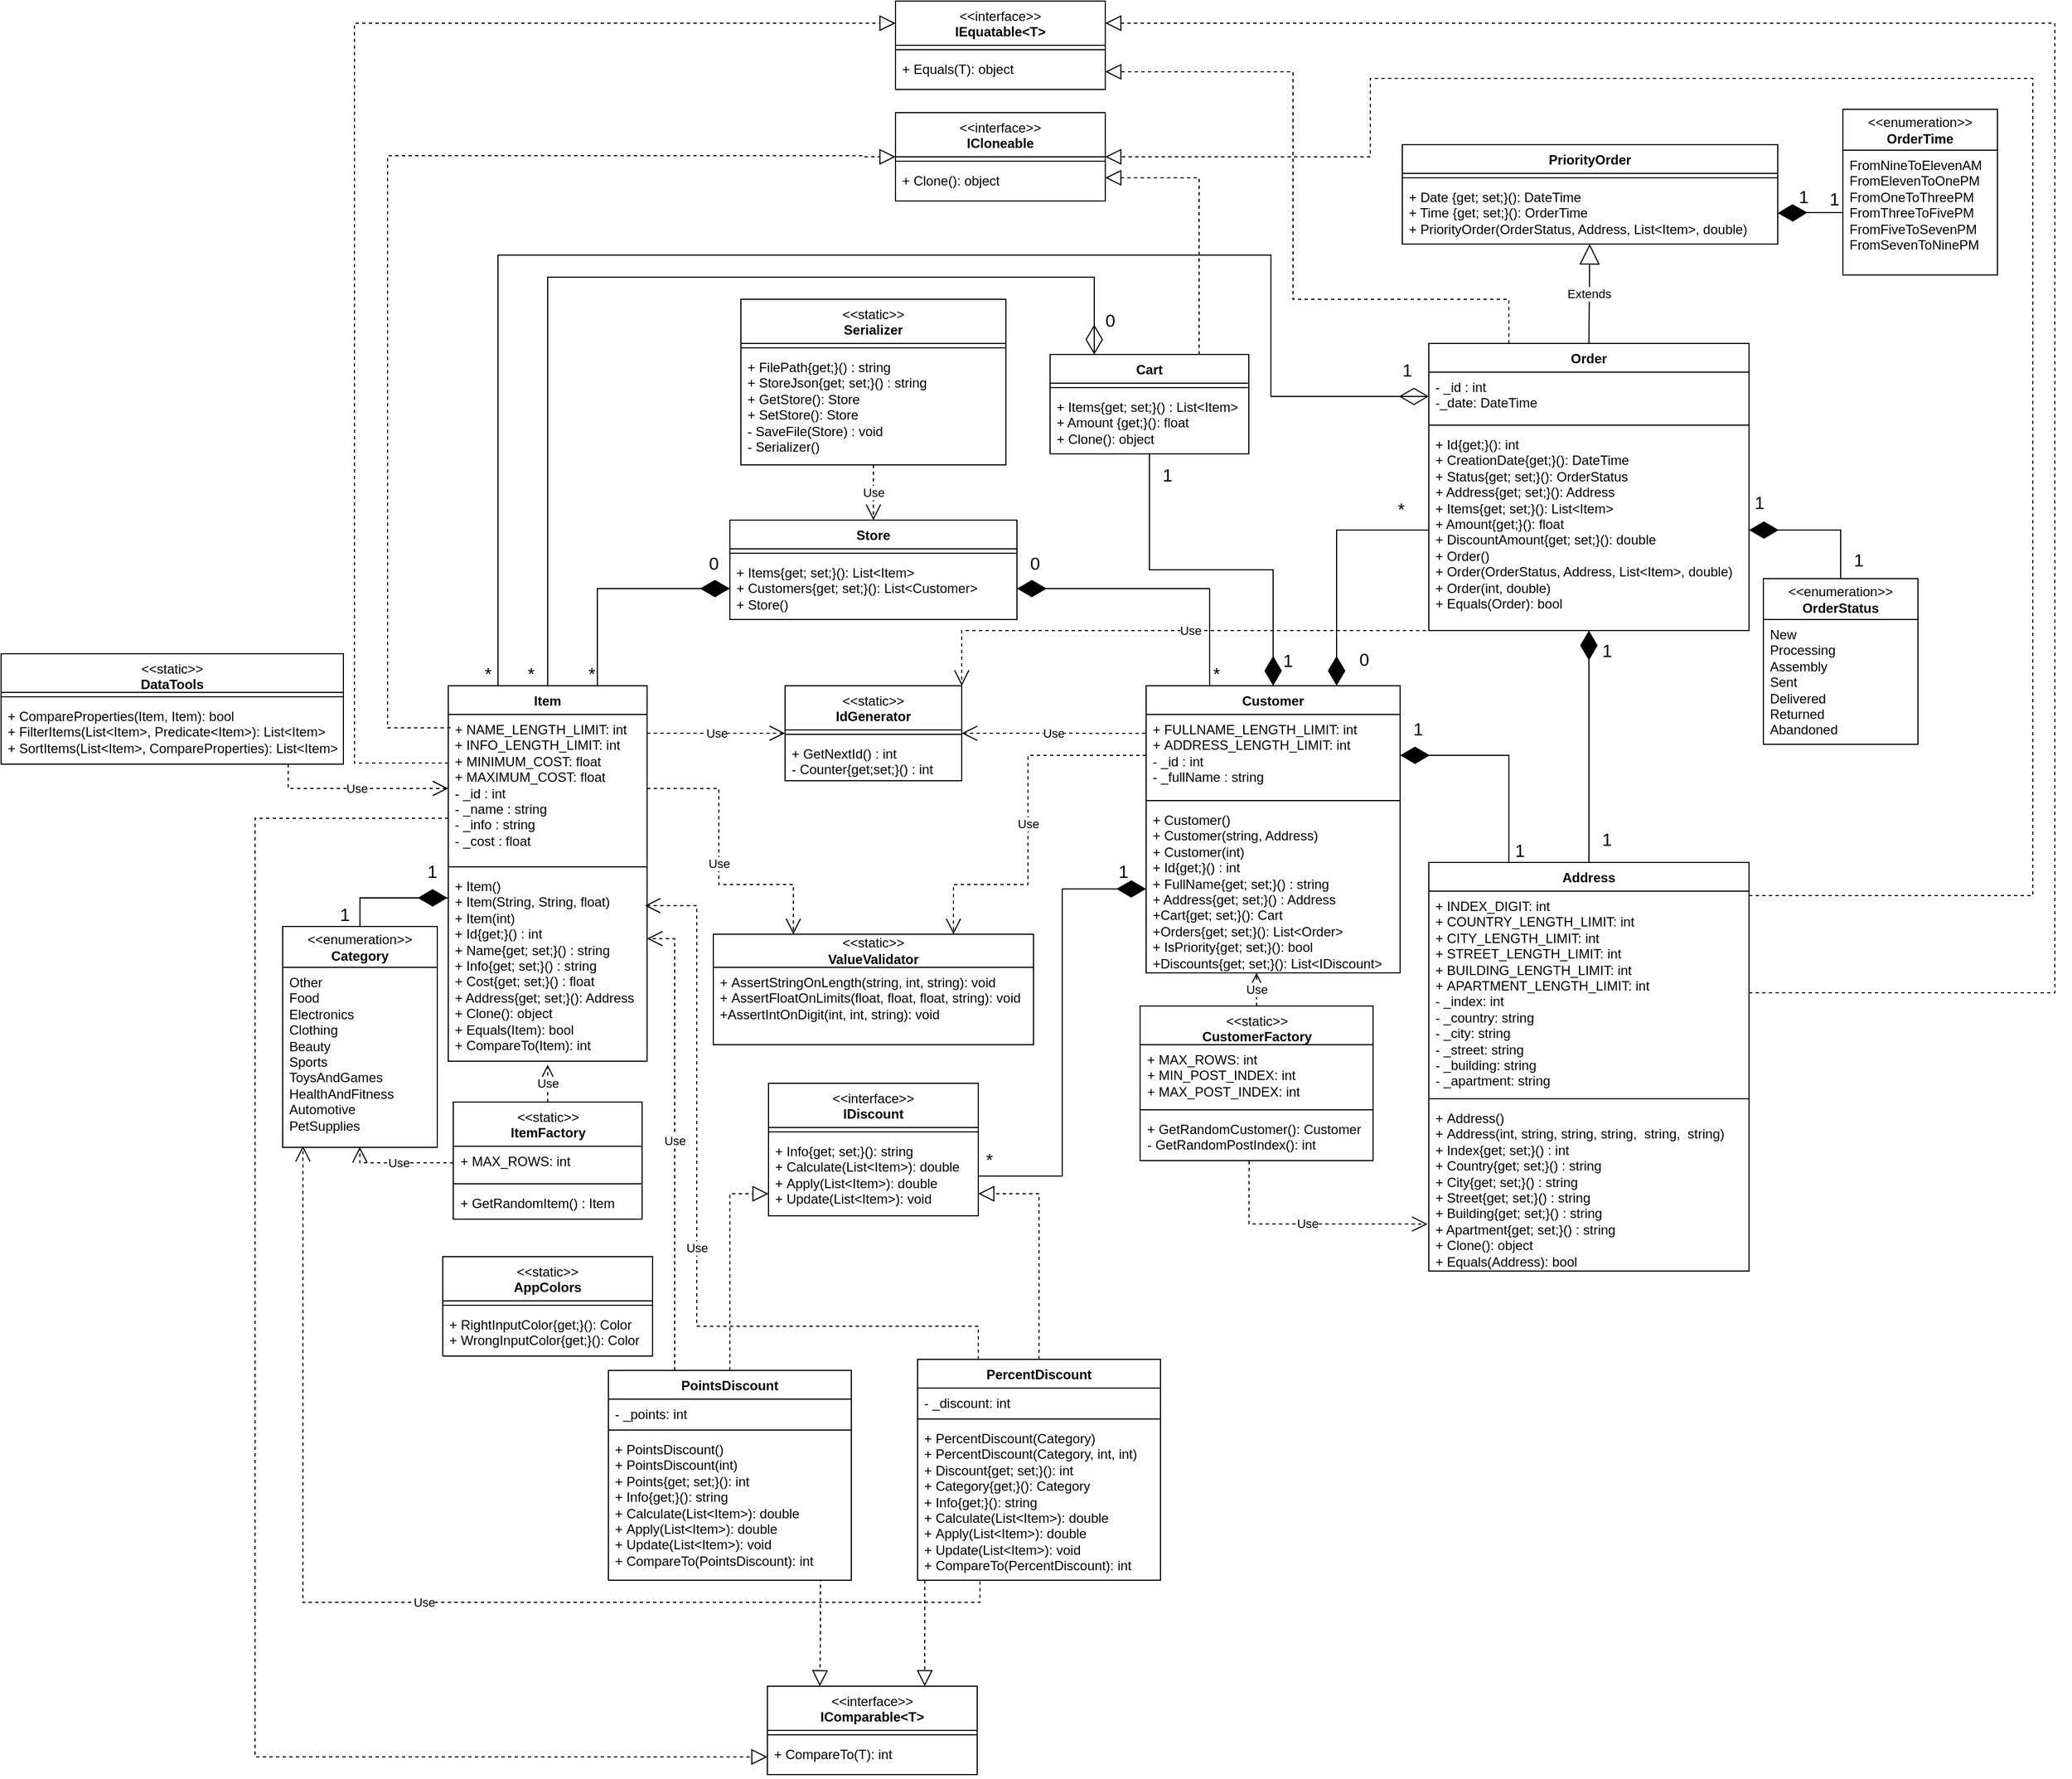 <mxfile version="23.1.5" type="device">
  <diagram name="Страница — 1" id="dKUkYGr1s_UcH-8YKei1">
    <mxGraphModel dx="3217" dy="2576" grid="1" gridSize="10" guides="1" tooltips="1" connect="1" arrows="1" fold="1" page="1" pageScale="1" pageWidth="827" pageHeight="1169" math="0" shadow="0">
      <root>
        <mxCell id="0" />
        <mxCell id="1" parent="0" />
        <mxCell id="oU2BkXmcU1scd5kveSyB-1" value="Customer" style="swimlane;fontStyle=1;align=center;verticalAlign=top;childLayout=stackLayout;horizontal=1;startSize=26;horizontalStack=0;resizeParent=1;resizeParentMax=0;resizeLast=0;collapsible=1;marginBottom=0;whiteSpace=wrap;html=1;" parent="1" vertex="1">
          <mxGeometry x="567" y="-80" width="230" height="260" as="geometry" />
        </mxCell>
        <mxCell id="oU2BkXmcU1scd5kveSyB-2" value="+&amp;nbsp;FULLNAME_LENGTH_LIMIT: int&lt;br&gt;+&amp;nbsp;ADDRESS_LENGTH_LIMIT: int&lt;br&gt;- _id : int&lt;br&gt;- _fullName : string" style="text;strokeColor=none;fillColor=none;align=left;verticalAlign=top;spacingLeft=4;spacingRight=4;overflow=hidden;rotatable=0;points=[[0,0.5],[1,0.5]];portConstraint=eastwest;whiteSpace=wrap;html=1;" parent="oU2BkXmcU1scd5kveSyB-1" vertex="1">
          <mxGeometry y="26" width="230" height="74" as="geometry" />
        </mxCell>
        <mxCell id="oU2BkXmcU1scd5kveSyB-3" value="" style="line;strokeWidth=1;fillColor=none;align=left;verticalAlign=middle;spacingTop=-1;spacingLeft=3;spacingRight=3;rotatable=0;labelPosition=right;points=[];portConstraint=eastwest;strokeColor=inherit;" parent="oU2BkXmcU1scd5kveSyB-1" vertex="1">
          <mxGeometry y="100" width="230" height="8" as="geometry" />
        </mxCell>
        <mxCell id="oU2BkXmcU1scd5kveSyB-4" value="+&amp;nbsp;Customer()&lt;br style=&quot;border-color: var(--border-color);&quot;&gt;+ Customer(string, Address)&lt;br&gt;+ Customer(int)&lt;br&gt;+ Id{get;}() : int&lt;br&gt;+ FullName{get; set;}() : string&lt;br&gt;+ Address{get; set;}() : Address&lt;br&gt;+Cart{get; set;}():&amp;nbsp;Cart&lt;br&gt;+Orders{get; set;}(): List&amp;lt;Order&amp;gt;&lt;br&gt;+&amp;nbsp;IsPriority{get; set;}(): bool&lt;br&gt;+Discounts{get; set;}():&amp;nbsp;List&amp;lt;IDiscount&amp;gt;" style="text;strokeColor=none;fillColor=none;align=left;verticalAlign=top;spacingLeft=4;spacingRight=4;overflow=hidden;rotatable=0;points=[[0,0.5],[1,0.5]];portConstraint=eastwest;whiteSpace=wrap;html=1;" parent="oU2BkXmcU1scd5kveSyB-1" vertex="1">
          <mxGeometry y="108" width="230" height="152" as="geometry" />
        </mxCell>
        <mxCell id="oU2BkXmcU1scd5kveSyB-5" value="Item" style="swimlane;fontStyle=1;align=center;verticalAlign=top;childLayout=stackLayout;horizontal=1;startSize=26;horizontalStack=0;resizeParent=1;resizeParentMax=0;resizeLast=0;collapsible=1;marginBottom=0;whiteSpace=wrap;html=1;" parent="1" vertex="1">
          <mxGeometry x="-65" y="-80" width="180" height="340" as="geometry" />
        </mxCell>
        <mxCell id="oU2BkXmcU1scd5kveSyB-6" value="+&amp;nbsp;NAME_LENGTH_LIMIT: int&lt;br&gt;+&amp;nbsp;INFO_LENGTH_LIMIT: int&lt;br&gt;+&amp;nbsp;MINIMUM_COST: float&lt;br&gt;+&amp;nbsp;MAXIMUM_COST: float&lt;br&gt;- _id : int&lt;br&gt;- _name : string&lt;br&gt;- _info : string&lt;br&gt;- _cost : float" style="text;strokeColor=none;fillColor=none;align=left;verticalAlign=top;spacingLeft=4;spacingRight=4;overflow=hidden;rotatable=0;points=[[0,0.5],[1,0.5]];portConstraint=eastwest;whiteSpace=wrap;html=1;" parent="oU2BkXmcU1scd5kveSyB-5" vertex="1">
          <mxGeometry y="26" width="180" height="134" as="geometry" />
        </mxCell>
        <mxCell id="oU2BkXmcU1scd5kveSyB-7" value="" style="line;strokeWidth=1;fillColor=none;align=left;verticalAlign=middle;spacingTop=-1;spacingLeft=3;spacingRight=3;rotatable=0;labelPosition=right;points=[];portConstraint=eastwest;strokeColor=inherit;" parent="oU2BkXmcU1scd5kveSyB-5" vertex="1">
          <mxGeometry y="160" width="180" height="8" as="geometry" />
        </mxCell>
        <mxCell id="oU2BkXmcU1scd5kveSyB-8" value="+&amp;nbsp;Item()&lt;br&gt;+&amp;nbsp;Item(String, String, float)&lt;br&gt;+&amp;nbsp;Item(int)&lt;br&gt;+ Id{get;}() : int&lt;br&gt;+ Name{get; set;}() : string&lt;br&gt;+ Info{get; set;}() : string&lt;br&gt;+ Cost{get; set;}() : float&lt;br&gt;+ Address{get; set;}(): Address&lt;br&gt;+ Clone(): object&lt;br&gt;+ Equals(Item): bool&lt;br&gt;+ CompareTo(Item): int" style="text;strokeColor=none;fillColor=none;align=left;verticalAlign=top;spacingLeft=4;spacingRight=4;overflow=hidden;rotatable=0;points=[[0,0.5],[1,0.5]];portConstraint=eastwest;whiteSpace=wrap;html=1;" parent="oU2BkXmcU1scd5kveSyB-5" vertex="1">
          <mxGeometry y="168" width="180" height="172" as="geometry" />
        </mxCell>
        <mxCell id="oU2BkXmcU1scd5kveSyB-9" value="&lt;span style=&quot;font-weight: normal;&quot;&gt;&amp;lt;&amp;lt;static&amp;gt;&amp;gt;&lt;/span&gt;&lt;br&gt;IdGenerator" style="swimlane;fontStyle=1;align=center;verticalAlign=top;childLayout=stackLayout;horizontal=1;startSize=40;horizontalStack=0;resizeParent=1;resizeParentMax=0;resizeLast=0;collapsible=1;marginBottom=0;whiteSpace=wrap;html=1;" parent="1" vertex="1">
          <mxGeometry x="240" y="-80" width="160" height="86" as="geometry" />
        </mxCell>
        <mxCell id="oU2BkXmcU1scd5kveSyB-11" value="" style="line;strokeWidth=1;fillColor=none;align=left;verticalAlign=middle;spacingTop=-1;spacingLeft=3;spacingRight=3;rotatable=0;labelPosition=right;points=[];portConstraint=eastwest;strokeColor=inherit;" parent="oU2BkXmcU1scd5kveSyB-9" vertex="1">
          <mxGeometry y="40" width="160" height="8" as="geometry" />
        </mxCell>
        <mxCell id="oU2BkXmcU1scd5kveSyB-12" value="+ GetNextId() : int&lt;br&gt;- Counter{get;set;}() : int" style="text;strokeColor=none;fillColor=none;align=left;verticalAlign=top;spacingLeft=4;spacingRight=4;overflow=hidden;rotatable=0;points=[[0,0.5],[1,0.5]];portConstraint=eastwest;whiteSpace=wrap;html=1;" parent="oU2BkXmcU1scd5kveSyB-9" vertex="1">
          <mxGeometry y="48" width="160" height="38" as="geometry" />
        </mxCell>
        <mxCell id="oU2BkXmcU1scd5kveSyB-17" value="&amp;lt;&amp;lt;static&amp;gt;&amp;gt;&lt;br&gt;&lt;b&gt;ValueValidator&lt;/b&gt;" style="swimlane;fontStyle=0;childLayout=stackLayout;horizontal=1;startSize=30;fillColor=none;horizontalStack=0;resizeParent=1;resizeParentMax=0;resizeLast=0;collapsible=1;marginBottom=0;whiteSpace=wrap;html=1;" parent="1" vertex="1">
          <mxGeometry x="175" y="145" width="290" height="100" as="geometry" />
        </mxCell>
        <mxCell id="oU2BkXmcU1scd5kveSyB-18" value="+&amp;nbsp;AssertStringOnLength(string, int, string): void&lt;br&gt;+&amp;nbsp;AssertFloatOnLimits(float, float,&amp;nbsp;&lt;span style=&quot;background-color: initial;&quot;&gt;float, string): void&lt;br&gt;+AssertIntOnDigit(int, int, string): void&lt;br&gt;&lt;/span&gt;" style="text;strokeColor=none;fillColor=none;align=left;verticalAlign=top;spacingLeft=4;spacingRight=4;overflow=hidden;rotatable=0;points=[[0,0.5],[1,0.5]];portConstraint=eastwest;whiteSpace=wrap;html=1;" parent="oU2BkXmcU1scd5kveSyB-17" vertex="1">
          <mxGeometry y="30" width="290" height="70" as="geometry" />
        </mxCell>
        <mxCell id="YUPpxHXHpWBwXL3RrCX6-3" value="&lt;span style=&quot;font-weight: normal;&quot;&gt;&amp;lt;&amp;lt;static&amp;gt;&amp;gt;&lt;/span&gt;&lt;br&gt;CustomerFactory" style="swimlane;fontStyle=1;align=center;verticalAlign=top;childLayout=stackLayout;horizontal=1;startSize=35;horizontalStack=0;resizeParent=1;resizeParentMax=0;resizeLast=0;collapsible=1;marginBottom=0;whiteSpace=wrap;html=1;" parent="1" vertex="1">
          <mxGeometry x="561.5" y="210" width="211" height="140" as="geometry" />
        </mxCell>
        <mxCell id="YUPpxHXHpWBwXL3RrCX6-4" value="+&amp;nbsp;MAX_ROWS: int&lt;br&gt;+&amp;nbsp;MIN_POST_INDEX: int&lt;br&gt;+&amp;nbsp;MAX_POST_INDEX: int&lt;br&gt;&lt;div&gt;&lt;br&gt;&lt;/div&gt;" style="text;strokeColor=none;fillColor=none;align=left;verticalAlign=top;spacingLeft=4;spacingRight=4;overflow=hidden;rotatable=0;points=[[0,0.5],[1,0.5]];portConstraint=eastwest;whiteSpace=wrap;html=1;" parent="YUPpxHXHpWBwXL3RrCX6-3" vertex="1">
          <mxGeometry y="35" width="211" height="55" as="geometry" />
        </mxCell>
        <mxCell id="YUPpxHXHpWBwXL3RrCX6-5" value="" style="line;strokeWidth=1;fillColor=none;align=left;verticalAlign=middle;spacingTop=-1;spacingLeft=3;spacingRight=3;rotatable=0;labelPosition=right;points=[];portConstraint=eastwest;strokeColor=inherit;" parent="YUPpxHXHpWBwXL3RrCX6-3" vertex="1">
          <mxGeometry y="90" width="211" height="8" as="geometry" />
        </mxCell>
        <mxCell id="YUPpxHXHpWBwXL3RrCX6-6" value="+&amp;nbsp;GetRandomCustomer(): Customer&lt;br&gt;- GetRandomPostIndex(): int" style="text;strokeColor=none;fillColor=none;align=left;verticalAlign=top;spacingLeft=4;spacingRight=4;overflow=hidden;rotatable=0;points=[[0,0.5],[1,0.5]];portConstraint=eastwest;whiteSpace=wrap;html=1;" parent="YUPpxHXHpWBwXL3RrCX6-3" vertex="1">
          <mxGeometry y="98" width="211" height="42" as="geometry" />
        </mxCell>
        <mxCell id="YUPpxHXHpWBwXL3RrCX6-7" value="&lt;span style=&quot;font-weight: normal;&quot;&gt;&amp;lt;&amp;lt;static&amp;gt;&amp;gt;&lt;/span&gt;&lt;br&gt;ItemFactory" style="swimlane;fontStyle=1;align=center;verticalAlign=top;childLayout=stackLayout;horizontal=1;startSize=40;horizontalStack=0;resizeParent=1;resizeParentMax=0;resizeLast=0;collapsible=1;marginBottom=0;whiteSpace=wrap;html=1;" parent="1" vertex="1">
          <mxGeometry x="-60.5" y="297" width="171" height="106" as="geometry" />
        </mxCell>
        <mxCell id="YUPpxHXHpWBwXL3RrCX6-8" value="+&amp;nbsp;MAX_ROWS: int" style="text;strokeColor=none;fillColor=none;align=left;verticalAlign=top;spacingLeft=4;spacingRight=4;overflow=hidden;rotatable=0;points=[[0,0.5],[1,0.5]];portConstraint=eastwest;whiteSpace=wrap;html=1;" parent="YUPpxHXHpWBwXL3RrCX6-7" vertex="1">
          <mxGeometry y="40" width="171" height="30" as="geometry" />
        </mxCell>
        <mxCell id="YUPpxHXHpWBwXL3RrCX6-9" value="" style="line;strokeWidth=1;fillColor=none;align=left;verticalAlign=middle;spacingTop=-1;spacingLeft=3;spacingRight=3;rotatable=0;labelPosition=right;points=[];portConstraint=eastwest;strokeColor=inherit;" parent="YUPpxHXHpWBwXL3RrCX6-7" vertex="1">
          <mxGeometry y="70" width="171" height="8" as="geometry" />
        </mxCell>
        <mxCell id="YUPpxHXHpWBwXL3RrCX6-10" value="+&amp;nbsp;GetRandomItem() : Item" style="text;strokeColor=none;fillColor=none;align=left;verticalAlign=top;spacingLeft=4;spacingRight=4;overflow=hidden;rotatable=0;points=[[0,0.5],[1,0.5]];portConstraint=eastwest;whiteSpace=wrap;html=1;" parent="YUPpxHXHpWBwXL3RrCX6-7" vertex="1">
          <mxGeometry y="78" width="171" height="28" as="geometry" />
        </mxCell>
        <mxCell id="YUPpxHXHpWBwXL3RrCX6-11" value="&lt;span style=&quot;font-weight: normal;&quot;&gt;&amp;lt;&amp;lt;static&amp;gt;&amp;gt;&lt;/span&gt;&lt;br&gt;Serializer" style="swimlane;fontStyle=1;align=center;verticalAlign=top;childLayout=stackLayout;horizontal=1;startSize=40;horizontalStack=0;resizeParent=1;resizeParentMax=0;resizeLast=0;collapsible=1;marginBottom=0;whiteSpace=wrap;html=1;" parent="1" vertex="1">
          <mxGeometry x="200" y="-430" width="240" height="150" as="geometry" />
        </mxCell>
        <mxCell id="YUPpxHXHpWBwXL3RrCX6-13" value="" style="line;strokeWidth=1;fillColor=none;align=left;verticalAlign=middle;spacingTop=-1;spacingLeft=3;spacingRight=3;rotatable=0;labelPosition=right;points=[];portConstraint=eastwest;strokeColor=inherit;" parent="YUPpxHXHpWBwXL3RrCX6-11" vertex="1">
          <mxGeometry y="40" width="240" height="8" as="geometry" />
        </mxCell>
        <mxCell id="YUPpxHXHpWBwXL3RrCX6-14" value="+ FilePath{get;}() : string&lt;br&gt;+ StoreJson{get; set;}() : string&lt;br&gt;+ GetStore(): Store&lt;br&gt;+ SetStore(): Store&lt;br&gt;&lt;div&gt;-&amp;nbsp;SaveFile(Store) : void&lt;/div&gt;&lt;div&gt;- Serializer()&lt;br&gt;&lt;/div&gt;" style="text;strokeColor=none;fillColor=none;align=left;verticalAlign=top;spacingLeft=4;spacingRight=4;overflow=hidden;rotatable=0;points=[[0,0.5],[1,0.5]];portConstraint=eastwest;whiteSpace=wrap;html=1;" parent="YUPpxHXHpWBwXL3RrCX6-11" vertex="1">
          <mxGeometry y="48" width="240" height="102" as="geometry" />
        </mxCell>
        <mxCell id="bea4LqYPN4ypu249EUO9-9" value="&amp;lt;&amp;lt;enumeration&amp;gt;&amp;gt;&lt;br style=&quot;border-color: var(--border-color); font-weight: 700;&quot;&gt;&lt;span style=&quot;font-weight: 700;&quot;&gt;Category&lt;/span&gt;" style="swimlane;fontStyle=0;childLayout=stackLayout;horizontal=1;startSize=37;fillColor=none;horizontalStack=0;resizeParent=1;resizeParentMax=0;resizeLast=0;collapsible=1;marginBottom=0;whiteSpace=wrap;html=1;" parent="1" vertex="1">
          <mxGeometry x="-215" y="138" width="140" height="200" as="geometry" />
        </mxCell>
        <mxCell id="bea4LqYPN4ypu249EUO9-10" value="&lt;div&gt;Other&lt;/div&gt;&lt;div&gt;Food&lt;/div&gt;&lt;div&gt;Electronics&lt;/div&gt;&lt;div&gt;Clothing&lt;/div&gt;&lt;div&gt;Beauty&lt;/div&gt;&lt;div&gt;Sports&lt;/div&gt;&lt;div&gt;ToysAndGames&lt;/div&gt;&lt;div&gt;HealthAndFitness&lt;/div&gt;&lt;div&gt;Automotive&lt;/div&gt;&lt;div&gt;PetSupplies&lt;/div&gt;" style="text;strokeColor=none;fillColor=none;align=left;verticalAlign=top;spacingLeft=4;spacingRight=4;overflow=hidden;rotatable=0;points=[[0,0.5],[1,0.5]];portConstraint=eastwest;whiteSpace=wrap;html=1;" parent="bea4LqYPN4ypu249EUO9-9" vertex="1">
          <mxGeometry y="37" width="140" height="163" as="geometry" />
        </mxCell>
        <mxCell id="bea4LqYPN4ypu249EUO9-13" value="Store" style="swimlane;fontStyle=1;align=center;verticalAlign=top;childLayout=stackLayout;horizontal=1;startSize=26;horizontalStack=0;resizeParent=1;resizeParentMax=0;resizeLast=0;collapsible=1;marginBottom=0;whiteSpace=wrap;html=1;" parent="1" vertex="1">
          <mxGeometry x="190" y="-230" width="260" height="90" as="geometry" />
        </mxCell>
        <mxCell id="bea4LqYPN4ypu249EUO9-15" value="" style="line;strokeWidth=1;fillColor=none;align=left;verticalAlign=middle;spacingTop=-1;spacingLeft=3;spacingRight=3;rotatable=0;labelPosition=right;points=[];portConstraint=eastwest;strokeColor=inherit;" parent="bea4LqYPN4ypu249EUO9-13" vertex="1">
          <mxGeometry y="26" width="260" height="8" as="geometry" />
        </mxCell>
        <mxCell id="bea4LqYPN4ypu249EUO9-16" value="+&amp;nbsp;Items{get; set;}(): List&amp;lt;Item&amp;gt;&lt;div&gt;+ Customers{get; set;}(): List&amp;lt;Customer&amp;gt;&lt;/div&gt;&lt;div&gt;+ Store()&lt;/div&gt;" style="text;strokeColor=none;fillColor=none;align=left;verticalAlign=top;spacingLeft=4;spacingRight=4;overflow=hidden;rotatable=0;points=[[0,0.5],[1,0.5]];portConstraint=eastwest;whiteSpace=wrap;html=1;" parent="bea4LqYPN4ypu249EUO9-13" vertex="1">
          <mxGeometry y="34" width="260" height="56" as="geometry" />
        </mxCell>
        <mxCell id="bea4LqYPN4ypu249EUO9-17" value="Address" style="swimlane;fontStyle=1;align=center;verticalAlign=top;childLayout=stackLayout;horizontal=1;startSize=26;horizontalStack=0;resizeParent=1;resizeParentMax=0;resizeLast=0;collapsible=1;marginBottom=0;whiteSpace=wrap;html=1;" parent="1" vertex="1">
          <mxGeometry x="823" y="80" width="290" height="370" as="geometry" />
        </mxCell>
        <mxCell id="bea4LqYPN4ypu249EUO9-18" value="+&amp;nbsp;INDEX_DIGIT: int&lt;br style=&quot;border-color: var(--border-color);&quot;&gt;+&amp;nbsp;COUNTRY_LENGTH_LIMIT: int&lt;br style=&quot;border-color: var(--border-color);&quot;&gt;+&amp;nbsp;CITY_LENGTH_LIMIT: int&lt;br style=&quot;border-color: var(--border-color);&quot;&gt;+&amp;nbsp;STREET_LENGTH_LIMIT: int&lt;br style=&quot;border-color: var(--border-color);&quot;&gt;+&amp;nbsp;BUILDING_LENGTH_LIMIT: int&lt;br style=&quot;border-color: var(--border-color);&quot;&gt;+&amp;nbsp;APARTMENT_LENGTH_LIMIT: int&lt;br&gt;-&amp;nbsp;_index: int&lt;br&gt;-&amp;nbsp;_country: string&lt;br&gt;- _city: string&lt;br&gt;- _street: string&lt;br&gt;- _building: string&lt;br&gt;- _apartment: string" style="text;strokeColor=none;fillColor=none;align=left;verticalAlign=top;spacingLeft=4;spacingRight=4;overflow=hidden;rotatable=0;points=[[0,0.5],[1,0.5]];portConstraint=eastwest;whiteSpace=wrap;html=1;" parent="bea4LqYPN4ypu249EUO9-17" vertex="1">
          <mxGeometry y="26" width="290" height="184" as="geometry" />
        </mxCell>
        <mxCell id="bea4LqYPN4ypu249EUO9-19" value="" style="line;strokeWidth=1;fillColor=none;align=left;verticalAlign=middle;spacingTop=-1;spacingLeft=3;spacingRight=3;rotatable=0;labelPosition=right;points=[];portConstraint=eastwest;strokeColor=inherit;" parent="bea4LqYPN4ypu249EUO9-17" vertex="1">
          <mxGeometry y="210" width="290" height="8" as="geometry" />
        </mxCell>
        <mxCell id="bea4LqYPN4ypu249EUO9-20" value="+&amp;nbsp;Address()&lt;br&gt;+&amp;nbsp;Address(int, string, string, string,&amp;nbsp; string,&amp;nbsp; string)&lt;br&gt;+ Index{get; set;}() : int&lt;br style=&quot;border-color: var(--border-color);&quot;&gt;+ Country{get; set;}() : string&lt;br&gt;+ City{get; set;}() : string&lt;br&gt;+ Street{get; set;}() : string&lt;br&gt;+ Building{get; set;}() : string&lt;br&gt;+ Apartment{get; set;}() : string&lt;br&gt;+ Clone(): object&lt;br&gt;+ Equals(Address): bool" style="text;strokeColor=none;fillColor=none;align=left;verticalAlign=top;spacingLeft=4;spacingRight=4;overflow=hidden;rotatable=0;points=[[0,0.5],[1,0.5]];portConstraint=eastwest;whiteSpace=wrap;html=1;" parent="bea4LqYPN4ypu249EUO9-17" vertex="1">
          <mxGeometry y="218" width="290" height="152" as="geometry" />
        </mxCell>
        <mxCell id="bea4LqYPN4ypu249EUO9-51" value="" style="endArrow=none;html=1;edgeStyle=orthogonalEdgeStyle;rounded=0;entryX=0;entryY=0.14;entryDx=0;entryDy=0;exitX=0.5;exitY=0;exitDx=0;exitDy=0;entryPerimeter=0;" parent="1" source="bea4LqYPN4ypu249EUO9-9" target="oU2BkXmcU1scd5kveSyB-8" edge="1">
          <mxGeometry relative="1" as="geometry">
            <mxPoint x="-160" y="140" as="sourcePoint" />
            <mxPoint y="140" as="targetPoint" />
          </mxGeometry>
        </mxCell>
        <mxCell id="bea4LqYPN4ypu249EUO9-52" value="1" style="edgeLabel;resizable=0;html=1;align=left;verticalAlign=bottom;fontSize=16;" parent="bea4LqYPN4ypu249EUO9-51" connectable="0" vertex="1">
          <mxGeometry x="-1" relative="1" as="geometry">
            <mxPoint x="-20" as="offset" />
          </mxGeometry>
        </mxCell>
        <mxCell id="bea4LqYPN4ypu249EUO9-53" value="1" style="edgeLabel;resizable=0;html=1;align=right;verticalAlign=bottom;fontSize=16;" parent="bea4LqYPN4ypu249EUO9-51" connectable="0" vertex="1">
          <mxGeometry x="1" relative="1" as="geometry">
            <mxPoint x="-10" y="-13" as="offset" />
          </mxGeometry>
        </mxCell>
        <mxCell id="bea4LqYPN4ypu249EUO9-59" value="" style="endArrow=none;html=1;edgeStyle=orthogonalEdgeStyle;rounded=0;entryX=0;entryY=0.5;entryDx=0;entryDy=0;exitX=0.75;exitY=0;exitDx=0;exitDy=0;" parent="1" source="oU2BkXmcU1scd5kveSyB-5" target="bea4LqYPN4ypu249EUO9-16" edge="1">
          <mxGeometry relative="1" as="geometry">
            <mxPoint x="80" y="-190" as="sourcePoint" />
            <mxPoint x="240" y="-190" as="targetPoint" />
          </mxGeometry>
        </mxCell>
        <mxCell id="bea4LqYPN4ypu249EUO9-60" value="*" style="edgeLabel;resizable=0;html=1;align=left;verticalAlign=bottom;fontSize=16;" parent="bea4LqYPN4ypu249EUO9-59" connectable="0" vertex="1">
          <mxGeometry x="-1" relative="1" as="geometry">
            <mxPoint x="-10" as="offset" />
          </mxGeometry>
        </mxCell>
        <mxCell id="bea4LqYPN4ypu249EUO9-61" value="0" style="edgeLabel;resizable=0;html=1;align=right;verticalAlign=bottom;fontSize=16;" parent="bea4LqYPN4ypu249EUO9-59" connectable="0" vertex="1">
          <mxGeometry x="1" relative="1" as="geometry">
            <mxPoint x="-10" y="-12" as="offset" />
          </mxGeometry>
        </mxCell>
        <mxCell id="bea4LqYPN4ypu249EUO9-63" value="" style="endArrow=diamondThin;endFill=1;endSize=24;html=1;rounded=0;entryX=1;entryY=0.5;entryDx=0;entryDy=0;exitX=0.25;exitY=0;exitDx=0;exitDy=0;edgeStyle=orthogonalEdgeStyle;" parent="1" source="oU2BkXmcU1scd5kveSyB-1" target="bea4LqYPN4ypu249EUO9-16" edge="1">
          <mxGeometry width="160" relative="1" as="geometry">
            <mxPoint x="570" y="-200" as="sourcePoint" />
            <mxPoint x="730" y="-200" as="targetPoint" />
          </mxGeometry>
        </mxCell>
        <mxCell id="bea4LqYPN4ypu249EUO9-64" value="" style="endArrow=none;html=1;edgeStyle=orthogonalEdgeStyle;rounded=0;exitX=1;exitY=0.5;exitDx=0;exitDy=0;entryX=0.25;entryY=0;entryDx=0;entryDy=0;" parent="1" source="bea4LqYPN4ypu249EUO9-16" target="oU2BkXmcU1scd5kveSyB-1" edge="1">
          <mxGeometry relative="1" as="geometry">
            <mxPoint x="550" y="-200" as="sourcePoint" />
            <mxPoint x="710" y="-200" as="targetPoint" />
          </mxGeometry>
        </mxCell>
        <mxCell id="bea4LqYPN4ypu249EUO9-65" value="0" style="edgeLabel;resizable=0;html=1;align=left;verticalAlign=bottom;fontSize=16;" parent="bea4LqYPN4ypu249EUO9-64" connectable="0" vertex="1">
          <mxGeometry x="-1" relative="1" as="geometry">
            <mxPoint x="10" y="-12" as="offset" />
          </mxGeometry>
        </mxCell>
        <mxCell id="bea4LqYPN4ypu249EUO9-66" value="*" style="edgeLabel;resizable=0;html=1;align=right;verticalAlign=bottom;fontSize=16;" parent="bea4LqYPN4ypu249EUO9-64" connectable="0" vertex="1">
          <mxGeometry x="1" relative="1" as="geometry">
            <mxPoint x="10" as="offset" />
          </mxGeometry>
        </mxCell>
        <mxCell id="bea4LqYPN4ypu249EUO9-67" value="" style="endArrow=diamondThin;endFill=1;endSize=24;html=1;rounded=0;entryX=0;entryY=0.5;entryDx=0;entryDy=0;edgeStyle=orthogonalEdgeStyle;exitX=0.75;exitY=0;exitDx=0;exitDy=0;" parent="1" source="oU2BkXmcU1scd5kveSyB-5" target="bea4LqYPN4ypu249EUO9-16" edge="1">
          <mxGeometry width="160" relative="1" as="geometry">
            <mxPoint x="20" y="-130" as="sourcePoint" />
            <mxPoint x="180" y="-130" as="targetPoint" />
          </mxGeometry>
        </mxCell>
        <mxCell id="bea4LqYPN4ypu249EUO9-68" value="" style="endArrow=none;html=1;edgeStyle=orthogonalEdgeStyle;rounded=0;entryX=0.25;entryY=0;entryDx=0;entryDy=0;exitX=1;exitY=0.5;exitDx=0;exitDy=0;" parent="1" source="oU2BkXmcU1scd5kveSyB-2" target="bea4LqYPN4ypu249EUO9-17" edge="1">
          <mxGeometry relative="1" as="geometry">
            <mxPoint x="710" y="-23" as="sourcePoint" />
            <mxPoint x="790" y="-50" as="targetPoint" />
          </mxGeometry>
        </mxCell>
        <mxCell id="bea4LqYPN4ypu249EUO9-69" value="1" style="edgeLabel;resizable=0;html=1;align=left;verticalAlign=bottom;fontSize=16;" parent="bea4LqYPN4ypu249EUO9-68" connectable="0" vertex="1">
          <mxGeometry x="-1" relative="1" as="geometry">
            <mxPoint x="10" y="-13" as="offset" />
          </mxGeometry>
        </mxCell>
        <mxCell id="bea4LqYPN4ypu249EUO9-70" value="1" style="edgeLabel;resizable=0;html=1;align=right;verticalAlign=bottom;fontSize=16;" parent="bea4LqYPN4ypu249EUO9-68" connectable="0" vertex="1">
          <mxGeometry x="1" relative="1" as="geometry">
            <mxPoint x="15" as="offset" />
          </mxGeometry>
        </mxCell>
        <mxCell id="bea4LqYPN4ypu249EUO9-71" value="" style="endArrow=diamondThin;endFill=1;endSize=24;html=1;rounded=0;entryX=-0.004;entryY=0.14;entryDx=0;entryDy=0;edgeStyle=orthogonalEdgeStyle;exitX=0.5;exitY=0;exitDx=0;exitDy=0;entryPerimeter=0;" parent="1" source="bea4LqYPN4ypu249EUO9-9" target="oU2BkXmcU1scd5kveSyB-8" edge="1">
          <mxGeometry width="160" relative="1" as="geometry">
            <mxPoint x="170" y="-70" as="sourcePoint" />
            <mxPoint x="210" y="-158" as="targetPoint" />
          </mxGeometry>
        </mxCell>
        <mxCell id="bea4LqYPN4ypu249EUO9-72" value="" style="endArrow=diamondThin;endFill=1;endSize=24;html=1;rounded=0;entryX=1;entryY=0.5;entryDx=0;entryDy=0;edgeStyle=orthogonalEdgeStyle;exitX=0.25;exitY=0;exitDx=0;exitDy=0;" parent="1" source="bea4LqYPN4ypu249EUO9-17" target="oU2BkXmcU1scd5kveSyB-2" edge="1">
          <mxGeometry width="160" relative="1" as="geometry">
            <mxPoint x="770" y="-60" as="sourcePoint" />
            <mxPoint x="810" y="-148" as="targetPoint" />
          </mxGeometry>
        </mxCell>
        <mxCell id="bea4LqYPN4ypu249EUO9-74" value="Use" style="endArrow=open;endSize=12;dashed=1;html=1;rounded=0;entryX=0.5;entryY=0;entryDx=0;entryDy=0;edgeStyle=orthogonalEdgeStyle;" parent="1" source="YUPpxHXHpWBwXL3RrCX6-14" target="bea4LqYPN4ypu249EUO9-13" edge="1">
          <mxGeometry width="160" relative="1" as="geometry">
            <mxPoint x="130" y="-280" as="sourcePoint" />
            <mxPoint x="290" y="-280" as="targetPoint" />
            <Array as="points">
              <mxPoint x="320" y="-280" />
              <mxPoint x="320" y="-280" />
            </Array>
          </mxGeometry>
        </mxCell>
        <mxCell id="bea4LqYPN4ypu249EUO9-75" value="Use" style="endArrow=open;endSize=12;dashed=1;html=1;rounded=0;entryX=0.5;entryY=1.018;entryDx=0;entryDy=0;entryPerimeter=0;edgeStyle=elbowEdgeStyle;exitX=0.5;exitY=0;exitDx=0;exitDy=0;" parent="1" source="YUPpxHXHpWBwXL3RrCX6-7" target="oU2BkXmcU1scd5kveSyB-8" edge="1">
          <mxGeometry width="160" relative="1" as="geometry">
            <mxPoint x="49" y="250" as="sourcePoint" />
            <mxPoint x="390" y="230" as="targetPoint" />
          </mxGeometry>
        </mxCell>
        <mxCell id="bea4LqYPN4ypu249EUO9-76" value="Use" style="endArrow=open;endSize=12;dashed=1;html=1;rounded=0;edgeStyle=orthogonalEdgeStyle;exitX=0.5;exitY=0;exitDx=0;exitDy=0;" parent="1" source="YUPpxHXHpWBwXL3RrCX6-3" target="oU2BkXmcU1scd5kveSyB-4" edge="1">
          <mxGeometry width="160" relative="1" as="geometry">
            <mxPoint x="600" y="160" as="sourcePoint" />
            <mxPoint x="59" y="212" as="targetPoint" />
            <Array as="points">
              <mxPoint x="599" y="145" />
              <mxPoint x="600" y="145" />
            </Array>
          </mxGeometry>
        </mxCell>
        <mxCell id="bea4LqYPN4ypu249EUO9-83" value="Use" style="endArrow=open;endSize=12;dashed=1;html=1;rounded=0;edgeStyle=elbowEdgeStyle;elbow=vertical;entryX=-0.03;entryY=0.23;entryDx=0;entryDy=0;entryPerimeter=0;exitX=-0.003;exitY=0.231;exitDx=0;exitDy=0;exitPerimeter=0;" parent="1" source="oU2BkXmcU1scd5kveSyB-2" edge="1">
          <mxGeometry width="160" relative="1" as="geometry">
            <mxPoint x="500" y="-36.98" as="sourcePoint" />
            <mxPoint x="400" y="-37" as="targetPoint" />
            <Array as="points">
              <mxPoint x="457" y="-37" />
            </Array>
          </mxGeometry>
        </mxCell>
        <mxCell id="bea4LqYPN4ypu249EUO9-82" value="Use" style="endArrow=open;endSize=12;dashed=1;html=1;rounded=0;edgeStyle=elbowEdgeStyle;elbow=vertical;entryX=0;entryY=0.5;entryDx=0;entryDy=0;" parent="1" source="oU2BkXmcU1scd5kveSyB-6" target="oU2BkXmcU1scd5kveSyB-9" edge="1">
          <mxGeometry width="160" relative="1" as="geometry">
            <mxPoint x="190" y="-10" as="sourcePoint" />
            <mxPoint x="190" y="-90" as="targetPoint" />
            <Array as="points">
              <mxPoint x="190" y="-37" />
            </Array>
          </mxGeometry>
        </mxCell>
        <mxCell id="bea4LqYPN4ypu249EUO9-77" value="Use" style="endArrow=open;endSize=12;dashed=1;html=1;rounded=0;exitX=1;exitY=0.5;exitDx=0;exitDy=0;entryX=0.25;entryY=0;entryDx=0;entryDy=0;edgeStyle=orthogonalEdgeStyle;" parent="1" source="oU2BkXmcU1scd5kveSyB-6" target="oU2BkXmcU1scd5kveSyB-17" edge="1">
          <mxGeometry width="160" relative="1" as="geometry">
            <mxPoint x="59" y="212" as="sourcePoint" />
            <mxPoint x="59" y="280" as="targetPoint" />
            <Array as="points">
              <mxPoint x="180" y="13" />
              <mxPoint x="180" y="100" />
              <mxPoint x="248" y="100" />
            </Array>
          </mxGeometry>
        </mxCell>
        <mxCell id="bea4LqYPN4ypu249EUO9-79" value="Use" style="endArrow=open;endSize=12;dashed=1;html=1;rounded=0;exitX=0;exitY=0.5;exitDx=0;exitDy=0;entryX=0.75;entryY=0;entryDx=0;entryDy=0;edgeStyle=orthogonalEdgeStyle;" parent="1" source="oU2BkXmcU1scd5kveSyB-2" target="oU2BkXmcU1scd5kveSyB-17" edge="1">
          <mxGeometry width="160" relative="1" as="geometry">
            <mxPoint x="159" y="33" as="sourcePoint" />
            <mxPoint x="268" y="165" as="targetPoint" />
            <Array as="points">
              <mxPoint x="460" y="-17" />
              <mxPoint x="460" y="100" />
              <mxPoint x="393" y="100" />
            </Array>
          </mxGeometry>
        </mxCell>
        <mxCell id="bea4LqYPN4ypu249EUO9-84" value="Use" style="endArrow=open;endSize=12;dashed=1;html=1;rounded=0;exitX=0;exitY=0.5;exitDx=0;exitDy=0;edgeStyle=orthogonalEdgeStyle;entryX=0.499;entryY=0.998;entryDx=0;entryDy=0;entryPerimeter=0;" parent="1" source="YUPpxHXHpWBwXL3RrCX6-8" target="bea4LqYPN4ypu249EUO9-10" edge="1">
          <mxGeometry width="160" relative="1" as="geometry">
            <mxPoint x="-260" y="302.58" as="sourcePoint" />
            <mxPoint x="-100" y="302.58" as="targetPoint" />
          </mxGeometry>
        </mxCell>
        <mxCell id="bea4LqYPN4ypu249EUO9-85" value="Use" style="endArrow=open;endSize=12;dashed=1;html=1;rounded=0;entryX=-0.004;entryY=0.72;entryDx=0;entryDy=0;entryPerimeter=0;edgeStyle=orthogonalEdgeStyle;exitX=0.468;exitY=1.012;exitDx=0;exitDy=0;exitPerimeter=0;" parent="1" source="YUPpxHXHpWBwXL3RrCX6-6" target="bea4LqYPN4ypu249EUO9-20" edge="1">
          <mxGeometry width="160" relative="1" as="geometry">
            <mxPoint x="568" y="415" as="sourcePoint" />
            <mxPoint x="530" y="350" as="targetPoint" />
          </mxGeometry>
        </mxCell>
        <mxCell id="o86-RlVMLU8QY38OQ1_Z-1" value="&lt;span style=&quot;font-weight: normal;&quot;&gt;&amp;lt;&amp;lt;static&amp;gt;&amp;gt;&lt;/span&gt;&lt;br&gt;AppColors" style="swimlane;fontStyle=1;align=center;verticalAlign=top;childLayout=stackLayout;horizontal=1;startSize=40;horizontalStack=0;resizeParent=1;resizeParentMax=0;resizeLast=0;collapsible=1;marginBottom=0;whiteSpace=wrap;html=1;" parent="1" vertex="1">
          <mxGeometry x="-70" y="437" width="190" height="90" as="geometry" />
        </mxCell>
        <mxCell id="o86-RlVMLU8QY38OQ1_Z-3" value="" style="line;strokeWidth=1;fillColor=none;align=left;verticalAlign=middle;spacingTop=-1;spacingLeft=3;spacingRight=3;rotatable=0;labelPosition=right;points=[];portConstraint=eastwest;strokeColor=inherit;" parent="o86-RlVMLU8QY38OQ1_Z-1" vertex="1">
          <mxGeometry y="40" width="190" height="8" as="geometry" />
        </mxCell>
        <mxCell id="o86-RlVMLU8QY38OQ1_Z-4" value="+&amp;nbsp;RightInputColor{get;}(): Color&lt;br&gt;+ WrongInputColor{get;}(): Color" style="text;strokeColor=none;fillColor=none;align=left;verticalAlign=top;spacingLeft=4;spacingRight=4;overflow=hidden;rotatable=0;points=[[0,0.5],[1,0.5]];portConstraint=eastwest;whiteSpace=wrap;html=1;" parent="o86-RlVMLU8QY38OQ1_Z-1" vertex="1">
          <mxGeometry y="48" width="190" height="42" as="geometry" />
        </mxCell>
        <mxCell id="wMgxAkg3qxdB3Mywo7gH-5" value="&amp;lt;&amp;lt;enumeration&amp;gt;&amp;gt;&lt;br style=&quot;border-color: var(--border-color); font-weight: 700;&quot;&gt;&lt;span style=&quot;font-weight: 700;&quot;&gt;OrderStatus&lt;/span&gt;" style="swimlane;fontStyle=0;childLayout=stackLayout;horizontal=1;startSize=37;fillColor=none;horizontalStack=0;resizeParent=1;resizeParentMax=0;resizeLast=0;collapsible=1;marginBottom=0;whiteSpace=wrap;html=1;" parent="1" vertex="1">
          <mxGeometry x="1126" y="-177" width="140" height="150" as="geometry" />
        </mxCell>
        <mxCell id="wMgxAkg3qxdB3Mywo7gH-6" value="&lt;div&gt;New&lt;/div&gt;&lt;div&gt;Processing&lt;/div&gt;&lt;div&gt;Assembly&lt;/div&gt;&lt;div&gt;Sent&lt;/div&gt;&lt;div&gt;Delivered&lt;/div&gt;&lt;div&gt;Returned&lt;/div&gt;&lt;div&gt;Abandoned&lt;/div&gt;" style="text;strokeColor=none;fillColor=none;align=left;verticalAlign=top;spacingLeft=4;spacingRight=4;overflow=hidden;rotatable=0;points=[[0,0.5],[1,0.5]];portConstraint=eastwest;whiteSpace=wrap;html=1;" parent="wMgxAkg3qxdB3Mywo7gH-5" vertex="1">
          <mxGeometry y="37" width="140" height="113" as="geometry" />
        </mxCell>
        <mxCell id="wMgxAkg3qxdB3Mywo7gH-7" value="Cart" style="swimlane;fontStyle=1;align=center;verticalAlign=top;childLayout=stackLayout;horizontal=1;startSize=26;horizontalStack=0;resizeParent=1;resizeParentMax=0;resizeLast=0;collapsible=1;marginBottom=0;whiteSpace=wrap;html=1;" parent="1" vertex="1">
          <mxGeometry x="480" y="-380" width="180" height="90" as="geometry" />
        </mxCell>
        <mxCell id="wMgxAkg3qxdB3Mywo7gH-9" value="" style="line;strokeWidth=1;fillColor=none;align=left;verticalAlign=middle;spacingTop=-1;spacingLeft=3;spacingRight=3;rotatable=0;labelPosition=right;points=[];portConstraint=eastwest;strokeColor=inherit;" parent="wMgxAkg3qxdB3Mywo7gH-7" vertex="1">
          <mxGeometry y="26" width="180" height="8" as="geometry" />
        </mxCell>
        <mxCell id="wMgxAkg3qxdB3Mywo7gH-10" value="+ Items{get; set;}() :&amp;nbsp;List&amp;lt;Item&amp;gt;&lt;br&gt;+ Amount {get;}(): float&lt;br&gt;+ Clone(): object" style="text;strokeColor=none;fillColor=none;align=left;verticalAlign=top;spacingLeft=4;spacingRight=4;overflow=hidden;rotatable=0;points=[[0,0.5],[1,0.5]];portConstraint=eastwest;whiteSpace=wrap;html=1;" parent="wMgxAkg3qxdB3Mywo7gH-7" vertex="1">
          <mxGeometry y="34" width="180" height="56" as="geometry" />
        </mxCell>
        <mxCell id="wMgxAkg3qxdB3Mywo7gH-11" value="Order" style="swimlane;fontStyle=1;align=center;verticalAlign=top;childLayout=stackLayout;horizontal=1;startSize=26;horizontalStack=0;resizeParent=1;resizeParentMax=0;resizeLast=0;collapsible=1;marginBottom=0;whiteSpace=wrap;html=1;" parent="1" vertex="1">
          <mxGeometry x="823" y="-390" width="290" height="260" as="geometry" />
        </mxCell>
        <mxCell id="wMgxAkg3qxdB3Mywo7gH-12" value="- _id : int&lt;br&gt;-_date: DateTime" style="text;strokeColor=none;fillColor=none;align=left;verticalAlign=top;spacingLeft=4;spacingRight=4;overflow=hidden;rotatable=0;points=[[0,0.5],[1,0.5]];portConstraint=eastwest;whiteSpace=wrap;html=1;" parent="wMgxAkg3qxdB3Mywo7gH-11" vertex="1">
          <mxGeometry y="26" width="290" height="44" as="geometry" />
        </mxCell>
        <mxCell id="wMgxAkg3qxdB3Mywo7gH-13" value="" style="line;strokeWidth=1;fillColor=none;align=left;verticalAlign=middle;spacingTop=-1;spacingLeft=3;spacingRight=3;rotatable=0;labelPosition=right;points=[];portConstraint=eastwest;strokeColor=inherit;" parent="wMgxAkg3qxdB3Mywo7gH-11" vertex="1">
          <mxGeometry y="70" width="290" height="8" as="geometry" />
        </mxCell>
        <mxCell id="wMgxAkg3qxdB3Mywo7gH-14" value="+ Id{get;}(): int&lt;br&gt;+ CreationDate{get;}(): DateTime&lt;br&gt;+ Status{get; set;}(): OrderStatus&lt;br&gt;+ Address{get; set;}(): Address&lt;br&gt;+ Items{get; set;}():&amp;nbsp;List&amp;lt;Item&amp;gt;&lt;br&gt;+ Amount{get;}(): float&lt;br&gt;+&amp;nbsp;DiscountAmount{get; set;}(): double&lt;br&gt;+ Order()&amp;nbsp;&lt;br&gt;+ Order(OrderStatus, Address, List&amp;lt;Item&amp;gt;, double)&lt;br&gt;+ Order(int, double)&lt;br&gt;+ Equals(Order): bool" style="text;strokeColor=none;fillColor=none;align=left;verticalAlign=top;spacingLeft=4;spacingRight=4;overflow=hidden;rotatable=0;points=[[0,0.5],[1,0.5]];portConstraint=eastwest;whiteSpace=wrap;html=1;" parent="wMgxAkg3qxdB3Mywo7gH-11" vertex="1">
          <mxGeometry y="78" width="290" height="182" as="geometry" />
        </mxCell>
        <mxCell id="wMgxAkg3qxdB3Mywo7gH-15" value="" style="endArrow=diamondThin;endFill=1;endSize=24;html=1;rounded=0;entryX=0.5;entryY=1;entryDx=0;entryDy=0;edgeStyle=orthogonalEdgeStyle;exitX=0.5;exitY=0;exitDx=0;exitDy=0;entryPerimeter=0;" parent="1" source="bea4LqYPN4ypu249EUO9-17" target="wMgxAkg3qxdB3Mywo7gH-14" edge="1">
          <mxGeometry width="160" relative="1" as="geometry">
            <mxPoint x="800" y="402.45" as="sourcePoint" />
            <mxPoint x="720" y="429.45" as="targetPoint" />
          </mxGeometry>
        </mxCell>
        <mxCell id="wMgxAkg3qxdB3Mywo7gH-16" value="" style="endArrow=none;html=1;edgeStyle=orthogonalEdgeStyle;rounded=0;entryX=0.5;entryY=1;entryDx=0;entryDy=0;exitX=0.5;exitY=0;exitDx=0;exitDy=0;entryPerimeter=0;" parent="1" source="bea4LqYPN4ypu249EUO9-17" target="wMgxAkg3qxdB3Mywo7gH-14" edge="1">
          <mxGeometry relative="1" as="geometry">
            <mxPoint x="1100" y="-310" as="sourcePoint" />
            <mxPoint x="760" y="500" as="targetPoint" />
          </mxGeometry>
        </mxCell>
        <mxCell id="wMgxAkg3qxdB3Mywo7gH-17" value="1" style="edgeLabel;resizable=0;html=1;align=left;verticalAlign=bottom;fontSize=16;" parent="wMgxAkg3qxdB3Mywo7gH-16" connectable="0" vertex="1">
          <mxGeometry x="-1" relative="1" as="geometry">
            <mxPoint x="10" y="-10" as="offset" />
          </mxGeometry>
        </mxCell>
        <mxCell id="wMgxAkg3qxdB3Mywo7gH-18" value="1" style="edgeLabel;resizable=0;html=1;align=right;verticalAlign=bottom;fontSize=16;" parent="wMgxAkg3qxdB3Mywo7gH-16" connectable="0" vertex="1">
          <mxGeometry x="1" relative="1" as="geometry">
            <mxPoint x="21" y="29" as="offset" />
          </mxGeometry>
        </mxCell>
        <mxCell id="wMgxAkg3qxdB3Mywo7gH-19" value="" style="endArrow=diamondThin;endFill=1;endSize=24;html=1;rounded=0;entryX=0.75;entryY=0;entryDx=0;entryDy=0;edgeStyle=orthogonalEdgeStyle;exitX=0;exitY=0.5;exitDx=0;exitDy=0;" parent="1" source="wMgxAkg3qxdB3Mywo7gH-14" target="oU2BkXmcU1scd5kveSyB-1" edge="1">
          <mxGeometry width="160" relative="1" as="geometry">
            <mxPoint x="976" y="-9" as="sourcePoint" />
            <mxPoint x="800" y="-170" as="targetPoint" />
          </mxGeometry>
        </mxCell>
        <mxCell id="wMgxAkg3qxdB3Mywo7gH-20" value="" style="endArrow=none;html=1;edgeStyle=orthogonalEdgeStyle;rounded=0;entryX=0.75;entryY=0;entryDx=0;entryDy=0;exitX=0;exitY=0.5;exitDx=0;exitDy=0;" parent="1" source="wMgxAkg3qxdB3Mywo7gH-14" target="oU2BkXmcU1scd5kveSyB-1" edge="1">
          <mxGeometry relative="1" as="geometry">
            <mxPoint x="910" y="-14" as="sourcePoint" />
            <mxPoint x="790" y="-110" as="targetPoint" />
          </mxGeometry>
        </mxCell>
        <mxCell id="wMgxAkg3qxdB3Mywo7gH-21" value="*" style="edgeLabel;resizable=0;html=1;align=left;verticalAlign=bottom;fontSize=16;" parent="wMgxAkg3qxdB3Mywo7gH-20" connectable="0" vertex="1">
          <mxGeometry x="-1" relative="1" as="geometry">
            <mxPoint x="-30" y="-8" as="offset" />
          </mxGeometry>
        </mxCell>
        <mxCell id="wMgxAkg3qxdB3Mywo7gH-22" value="0" style="edgeLabel;resizable=0;html=1;align=right;verticalAlign=bottom;fontSize=16;" parent="wMgxAkg3qxdB3Mywo7gH-20" connectable="0" vertex="1">
          <mxGeometry x="1" relative="1" as="geometry">
            <mxPoint x="30" y="-13" as="offset" />
          </mxGeometry>
        </mxCell>
        <mxCell id="wMgxAkg3qxdB3Mywo7gH-23" value="" style="endArrow=none;html=1;edgeStyle=orthogonalEdgeStyle;rounded=0;entryX=0.5;entryY=0;entryDx=0;entryDy=0;exitX=0.5;exitY=1;exitDx=0;exitDy=0;exitPerimeter=0;" parent="1" source="wMgxAkg3qxdB3Mywo7gH-10" target="oU2BkXmcU1scd5kveSyB-1" edge="1">
          <mxGeometry relative="1" as="geometry">
            <mxPoint x="1186" y="-168" as="sourcePoint" />
            <mxPoint x="1110" y="94" as="targetPoint" />
          </mxGeometry>
        </mxCell>
        <mxCell id="wMgxAkg3qxdB3Mywo7gH-24" value="1" style="edgeLabel;resizable=0;html=1;align=left;verticalAlign=bottom;fontSize=16;" parent="wMgxAkg3qxdB3Mywo7gH-23" connectable="0" vertex="1">
          <mxGeometry x="-1" relative="1" as="geometry">
            <mxPoint x="10" y="30" as="offset" />
          </mxGeometry>
        </mxCell>
        <mxCell id="wMgxAkg3qxdB3Mywo7gH-25" value="1" style="edgeLabel;resizable=0;html=1;align=right;verticalAlign=bottom;fontSize=16;" parent="wMgxAkg3qxdB3Mywo7gH-23" connectable="0" vertex="1">
          <mxGeometry x="1" relative="1" as="geometry">
            <mxPoint x="18" y="-12" as="offset" />
          </mxGeometry>
        </mxCell>
        <mxCell id="wMgxAkg3qxdB3Mywo7gH-37" value="" style="endArrow=diamondThin;endFill=1;endSize=24;html=1;rounded=0;entryX=0.5;entryY=0;entryDx=0;entryDy=0;edgeStyle=orthogonalEdgeStyle;exitX=0.5;exitY=1;exitDx=0;exitDy=0;exitPerimeter=0;" parent="1" source="wMgxAkg3qxdB3Mywo7gH-10" target="oU2BkXmcU1scd5kveSyB-1" edge="1">
          <mxGeometry width="160" relative="1" as="geometry">
            <mxPoint x="996" y="201" as="sourcePoint" />
            <mxPoint x="820" y="40" as="targetPoint" />
          </mxGeometry>
        </mxCell>
        <mxCell id="wMgxAkg3qxdB3Mywo7gH-41" value="" style="endArrow=none;html=1;edgeStyle=orthogonalEdgeStyle;rounded=0;entryX=0;entryY=0.5;entryDx=0;entryDy=0;exitX=0.25;exitY=0;exitDx=0;exitDy=0;" parent="1" source="oU2BkXmcU1scd5kveSyB-5" target="wMgxAkg3qxdB3Mywo7gH-12" edge="1">
          <mxGeometry relative="1" as="geometry">
            <mxPoint x="530" y="-274" as="sourcePoint" />
            <mxPoint x="606" y="-430" as="targetPoint" />
            <Array as="points">
              <mxPoint x="-20" y="-470" />
              <mxPoint x="680" y="-470" />
              <mxPoint x="680" y="-342" />
            </Array>
          </mxGeometry>
        </mxCell>
        <mxCell id="wMgxAkg3qxdB3Mywo7gH-42" value="*" style="edgeLabel;resizable=0;html=1;align=left;verticalAlign=bottom;fontSize=16;" parent="wMgxAkg3qxdB3Mywo7gH-41" connectable="0" vertex="1">
          <mxGeometry x="-1" relative="1" as="geometry">
            <mxPoint x="-14" as="offset" />
          </mxGeometry>
        </mxCell>
        <mxCell id="wMgxAkg3qxdB3Mywo7gH-43" value="1" style="edgeLabel;resizable=0;html=1;align=right;verticalAlign=bottom;fontSize=16;" parent="wMgxAkg3qxdB3Mywo7gH-41" connectable="0" vertex="1">
          <mxGeometry x="1" relative="1" as="geometry">
            <mxPoint x="-15" y="-13" as="offset" />
          </mxGeometry>
        </mxCell>
        <mxCell id="wMgxAkg3qxdB3Mywo7gH-40" value="" style="endArrow=diamondThin;endFill=0;endSize=24;html=1;rounded=0;entryX=0;entryY=0.5;entryDx=0;entryDy=0;edgeStyle=orthogonalEdgeStyle;exitX=0.25;exitY=0;exitDx=0;exitDy=0;" parent="1" source="oU2BkXmcU1scd5kveSyB-5" target="wMgxAkg3qxdB3Mywo7gH-12" edge="1">
          <mxGeometry width="160" relative="1" as="geometry">
            <mxPoint x="493.5" y="-410" as="sourcePoint" />
            <mxPoint x="653.5" y="-410" as="targetPoint" />
            <Array as="points">
              <mxPoint x="-20" y="-470" />
              <mxPoint x="680" y="-470" />
              <mxPoint x="680" y="-342" />
            </Array>
          </mxGeometry>
        </mxCell>
        <mxCell id="wMgxAkg3qxdB3Mywo7gH-47" value="" style="endArrow=none;html=1;edgeStyle=orthogonalEdgeStyle;rounded=0;entryX=0.217;entryY=0.005;entryDx=0;entryDy=0;exitX=0.5;exitY=0;exitDx=0;exitDy=0;entryPerimeter=0;" parent="1" source="oU2BkXmcU1scd5kveSyB-5" target="wMgxAkg3qxdB3Mywo7gH-7" edge="1">
          <mxGeometry relative="1" as="geometry">
            <mxPoint x="465" y="-453" as="sourcePoint" />
            <mxPoint x="545" y="-480" as="targetPoint" />
            <Array as="points">
              <mxPoint x="25" y="-450" />
              <mxPoint x="520" y="-450" />
              <mxPoint x="520" y="-379" />
            </Array>
          </mxGeometry>
        </mxCell>
        <mxCell id="wMgxAkg3qxdB3Mywo7gH-48" value="*" style="edgeLabel;resizable=0;html=1;align=left;verticalAlign=bottom;fontSize=16;" parent="wMgxAkg3qxdB3Mywo7gH-47" connectable="0" vertex="1">
          <mxGeometry x="-1" relative="1" as="geometry">
            <mxPoint x="-20" as="offset" />
          </mxGeometry>
        </mxCell>
        <mxCell id="wMgxAkg3qxdB3Mywo7gH-49" value="0" style="edgeLabel;resizable=0;html=1;align=right;verticalAlign=bottom;fontSize=16;" parent="wMgxAkg3qxdB3Mywo7gH-47" connectable="0" vertex="1">
          <mxGeometry x="1" relative="1" as="geometry">
            <mxPoint x="20" y="-20" as="offset" />
          </mxGeometry>
        </mxCell>
        <mxCell id="wMgxAkg3qxdB3Mywo7gH-52" value="" style="endArrow=diamondThin;endFill=0;endSize=24;html=1;rounded=0;edgeStyle=orthogonalEdgeStyle;exitX=0.5;exitY=0;exitDx=0;exitDy=0;" parent="1" source="oU2BkXmcU1scd5kveSyB-5" edge="1">
          <mxGeometry width="160" relative="1" as="geometry">
            <mxPoint x="390" y="-490" as="sourcePoint" />
            <mxPoint x="520" y="-380" as="targetPoint" />
            <Array as="points">
              <mxPoint x="25" y="-450" />
              <mxPoint x="520" y="-450" />
              <mxPoint x="520" y="-380" />
            </Array>
          </mxGeometry>
        </mxCell>
        <mxCell id="wMgxAkg3qxdB3Mywo7gH-53" value="Use" style="endArrow=open;endSize=12;dashed=1;html=1;rounded=0;exitX=0.012;exitY=1;exitDx=0;exitDy=0;exitPerimeter=0;entryX=1;entryY=0;entryDx=0;entryDy=0;edgeStyle=orthogonalEdgeStyle;" parent="1" source="wMgxAkg3qxdB3Mywo7gH-14" target="oU2BkXmcU1scd5kveSyB-9" edge="1">
          <mxGeometry x="-0.078" width="160" relative="1" as="geometry">
            <mxPoint x="730" y="-110" as="sourcePoint" />
            <mxPoint x="890" y="-110" as="targetPoint" />
            <Array as="points">
              <mxPoint x="400" y="-130" />
            </Array>
            <mxPoint as="offset" />
          </mxGeometry>
        </mxCell>
        <mxCell id="wMgxAkg3qxdB3Mywo7gH-54" value="" style="endArrow=none;html=1;edgeStyle=orthogonalEdgeStyle;rounded=0;entryX=1;entryY=0.5;entryDx=0;entryDy=0;exitX=0.5;exitY=0;exitDx=0;exitDy=0;" parent="1" source="wMgxAkg3qxdB3Mywo7gH-5" target="wMgxAkg3qxdB3Mywo7gH-14" edge="1">
          <mxGeometry relative="1" as="geometry">
            <mxPoint x="1070" y="-190" as="sourcePoint" />
            <mxPoint x="1050" y="-370" as="targetPoint" />
          </mxGeometry>
        </mxCell>
        <mxCell id="wMgxAkg3qxdB3Mywo7gH-55" value="1" style="edgeLabel;resizable=0;html=1;align=left;verticalAlign=bottom;fontSize=16;" parent="wMgxAkg3qxdB3Mywo7gH-54" connectable="0" vertex="1">
          <mxGeometry x="-1" relative="1" as="geometry">
            <mxPoint x="10" y="-6" as="offset" />
          </mxGeometry>
        </mxCell>
        <mxCell id="wMgxAkg3qxdB3Mywo7gH-56" value="1" style="edgeLabel;resizable=0;html=1;align=right;verticalAlign=bottom;fontSize=16;" parent="wMgxAkg3qxdB3Mywo7gH-54" connectable="0" vertex="1">
          <mxGeometry x="1" relative="1" as="geometry">
            <mxPoint x="14" y="-14" as="offset" />
          </mxGeometry>
        </mxCell>
        <mxCell id="wMgxAkg3qxdB3Mywo7gH-57" value="" style="endArrow=diamondThin;endFill=1;endSize=24;html=1;rounded=0;entryX=1;entryY=0.5;entryDx=0;entryDy=0;edgeStyle=orthogonalEdgeStyle;exitX=0.5;exitY=0;exitDx=0;exitDy=0;" parent="1" source="wMgxAkg3qxdB3Mywo7gH-5" target="wMgxAkg3qxdB3Mywo7gH-14" edge="1">
          <mxGeometry width="160" relative="1" as="geometry">
            <mxPoint x="1150" y="-130" as="sourcePoint" />
            <mxPoint x="1130" y="-310" as="targetPoint" />
          </mxGeometry>
        </mxCell>
        <mxCell id="vRqsaewhodFG2q4lHoUN-1" value="PriorityOrder" style="swimlane;fontStyle=1;align=center;verticalAlign=top;childLayout=stackLayout;horizontal=1;startSize=26;horizontalStack=0;resizeParent=1;resizeParentMax=0;resizeLast=0;collapsible=1;marginBottom=0;whiteSpace=wrap;html=1;" parent="1" vertex="1">
          <mxGeometry x="799" y="-570" width="340" height="90" as="geometry" />
        </mxCell>
        <mxCell id="vRqsaewhodFG2q4lHoUN-3" value="" style="line;strokeWidth=1;fillColor=none;align=left;verticalAlign=middle;spacingTop=-1;spacingLeft=3;spacingRight=3;rotatable=0;labelPosition=right;points=[];portConstraint=eastwest;strokeColor=inherit;" parent="vRqsaewhodFG2q4lHoUN-1" vertex="1">
          <mxGeometry y="26" width="340" height="8" as="geometry" />
        </mxCell>
        <mxCell id="vRqsaewhodFG2q4lHoUN-4" value="+&amp;nbsp;Date {get; set;}(): DateTime&lt;br&gt;+ Time {get; set;}(): OrderTime&lt;br&gt;+ PriorityOrder(OrderStatus, Address, List&amp;lt;Item&amp;gt;, double)&lt;div&gt;&lt;br&gt;&lt;/div&gt;" style="text;strokeColor=none;fillColor=none;align=left;verticalAlign=top;spacingLeft=4;spacingRight=4;overflow=hidden;rotatable=0;points=[[0,0.5],[1,0.5]];portConstraint=eastwest;whiteSpace=wrap;html=1;" parent="vRqsaewhodFG2q4lHoUN-1" vertex="1">
          <mxGeometry y="34" width="340" height="56" as="geometry" />
        </mxCell>
        <mxCell id="vRqsaewhodFG2q4lHoUN-6" value="&amp;lt;&amp;lt;enumeration&amp;gt;&amp;gt;&lt;br style=&quot;border-color: var(--border-color); font-weight: 700;&quot;&gt;&lt;b&gt;OrderTime&lt;/b&gt;" style="swimlane;fontStyle=0;childLayout=stackLayout;horizontal=1;startSize=37;fillColor=none;horizontalStack=0;resizeParent=1;resizeParentMax=0;resizeLast=0;collapsible=1;marginBottom=0;whiteSpace=wrap;html=1;" parent="1" vertex="1">
          <mxGeometry x="1198" y="-602" width="140" height="150" as="geometry" />
        </mxCell>
        <mxCell id="vRqsaewhodFG2q4lHoUN-7" value="&lt;div&gt;FromNineToElevenAM&lt;/div&gt;&lt;div&gt;FromElevenToOnePM&lt;/div&gt;&lt;div&gt;FromOneToThreePM&lt;/div&gt;&lt;div&gt;FromThreeToFivePM&lt;/div&gt;&lt;div&gt;FromFiveToSevenPM&lt;/div&gt;&lt;div&gt;FromSevenToNinePM&lt;/div&gt;" style="text;strokeColor=none;fillColor=none;align=left;verticalAlign=top;spacingLeft=4;spacingRight=4;overflow=hidden;rotatable=0;points=[[0,0.5],[1,0.5]];portConstraint=eastwest;whiteSpace=wrap;html=1;" parent="vRqsaewhodFG2q4lHoUN-6" vertex="1">
          <mxGeometry y="37" width="140" height="113" as="geometry" />
        </mxCell>
        <mxCell id="vRqsaewhodFG2q4lHoUN-8" value="" style="endArrow=diamondThin;endFill=1;endSize=24;html=1;rounded=0;entryX=1;entryY=0.5;entryDx=0;entryDy=0;edgeStyle=orthogonalEdgeStyle;exitX=0;exitY=0.5;exitDx=0;exitDy=0;" parent="1" source="vRqsaewhodFG2q4lHoUN-7" target="vRqsaewhodFG2q4lHoUN-4" edge="1">
          <mxGeometry width="160" relative="1" as="geometry">
            <mxPoint x="1525" y="-375.25" as="sourcePoint" />
            <mxPoint x="1480" y="-467.25" as="targetPoint" />
          </mxGeometry>
        </mxCell>
        <mxCell id="vRqsaewhodFG2q4lHoUN-13" value="" style="endArrow=none;html=1;edgeStyle=orthogonalEdgeStyle;rounded=0;entryX=1;entryY=0.5;entryDx=0;entryDy=0;exitX=0;exitY=0.5;exitDx=0;exitDy=0;" parent="1" source="vRqsaewhodFG2q4lHoUN-7" target="vRqsaewhodFG2q4lHoUN-4" edge="1">
          <mxGeometry relative="1" as="geometry">
            <mxPoint x="1625" y="-380.5" as="sourcePoint" />
            <mxPoint x="1580" y="-472.5" as="targetPoint" />
          </mxGeometry>
        </mxCell>
        <mxCell id="vRqsaewhodFG2q4lHoUN-14" value="1" style="edgeLabel;resizable=0;html=1;align=left;verticalAlign=bottom;fontSize=16;" parent="vRqsaewhodFG2q4lHoUN-13" connectable="0" vertex="1">
          <mxGeometry x="-1" relative="1" as="geometry">
            <mxPoint x="-14" y="-1" as="offset" />
          </mxGeometry>
        </mxCell>
        <mxCell id="vRqsaewhodFG2q4lHoUN-15" value="1" style="edgeLabel;resizable=0;html=1;align=right;verticalAlign=bottom;fontSize=16;" parent="vRqsaewhodFG2q4lHoUN-13" connectable="0" vertex="1">
          <mxGeometry x="1" relative="1" as="geometry">
            <mxPoint x="28" y="-4" as="offset" />
          </mxGeometry>
        </mxCell>
        <mxCell id="vRqsaewhodFG2q4lHoUN-16" value="Extends" style="endArrow=block;endSize=16;endFill=0;html=1;rounded=0;exitX=0.5;exitY=0;exitDx=0;exitDy=0;" parent="1" source="wMgxAkg3qxdB3Mywo7gH-11" target="vRqsaewhodFG2q4lHoUN-4" edge="1">
          <mxGeometry width="160" relative="1" as="geometry">
            <mxPoint x="990" y="-450" as="sourcePoint" />
            <mxPoint x="1150" y="-450" as="targetPoint" />
          </mxGeometry>
        </mxCell>
        <mxCell id="91Tf1IJW2yaPhp1wP34c-28" value="&lt;span style=&quot;font-weight: normal;&quot;&gt;&amp;lt;&amp;lt;interface&amp;gt;&amp;gt;&lt;/span&gt;&lt;br&gt;IDiscount" style="swimlane;fontStyle=1;align=center;verticalAlign=top;childLayout=stackLayout;horizontal=1;startSize=40;horizontalStack=0;resizeParent=1;resizeParentMax=0;resizeLast=0;collapsible=1;marginBottom=0;whiteSpace=wrap;html=1;" parent="1" vertex="1">
          <mxGeometry x="225" y="280" width="190" height="120" as="geometry" />
        </mxCell>
        <mxCell id="91Tf1IJW2yaPhp1wP34c-29" value="" style="line;strokeWidth=1;fillColor=none;align=left;verticalAlign=middle;spacingTop=-1;spacingLeft=3;spacingRight=3;rotatable=0;labelPosition=right;points=[];portConstraint=eastwest;strokeColor=inherit;" parent="91Tf1IJW2yaPhp1wP34c-28" vertex="1">
          <mxGeometry y="40" width="190" height="8" as="geometry" />
        </mxCell>
        <mxCell id="91Tf1IJW2yaPhp1wP34c-30" value="+ Info{get; set;}(): string&lt;div&gt;+&amp;nbsp;Calculate(List&amp;lt;Item&amp;gt;): double&lt;/div&gt;&lt;div&gt;+&amp;nbsp;Apply(List&amp;lt;Item&amp;gt;): double&lt;/div&gt;&lt;div&gt;+ Update(List&amp;lt;Item&amp;gt;): void&lt;/div&gt;" style="text;strokeColor=none;fillColor=none;align=left;verticalAlign=top;spacingLeft=4;spacingRight=4;overflow=hidden;rotatable=0;points=[[0,0.5],[1,0.5]];portConstraint=eastwest;whiteSpace=wrap;html=1;" parent="91Tf1IJW2yaPhp1wP34c-28" vertex="1">
          <mxGeometry y="48" width="190" height="72" as="geometry" />
        </mxCell>
        <mxCell id="91Tf1IJW2yaPhp1wP34c-31" value="" style="endArrow=block;dashed=1;endFill=0;endSize=12;html=1;rounded=0;exitX=0.5;exitY=0;exitDx=0;exitDy=0;edgeStyle=orthogonalEdgeStyle;" parent="1" source="91Tf1IJW2yaPhp1wP34c-36" target="91Tf1IJW2yaPhp1wP34c-30" edge="1">
          <mxGeometry width="160" relative="1" as="geometry">
            <mxPoint x="535" y="708" as="sourcePoint" />
            <mxPoint x="330" y="462" as="targetPoint" />
            <Array as="points">
              <mxPoint x="190" y="380" />
            </Array>
          </mxGeometry>
        </mxCell>
        <mxCell id="91Tf1IJW2yaPhp1wP34c-32" value="PercentDiscount" style="swimlane;fontStyle=1;align=center;verticalAlign=top;childLayout=stackLayout;horizontal=1;startSize=26;horizontalStack=0;resizeParent=1;resizeParentMax=0;resizeLast=0;collapsible=1;marginBottom=0;whiteSpace=wrap;html=1;" parent="1" vertex="1">
          <mxGeometry x="360" y="530" width="220" height="200" as="geometry" />
        </mxCell>
        <mxCell id="91Tf1IJW2yaPhp1wP34c-33" value="-&amp;nbsp;_discount: int" style="text;strokeColor=none;fillColor=none;align=left;verticalAlign=top;spacingLeft=4;spacingRight=4;overflow=hidden;rotatable=0;points=[[0,0.5],[1,0.5]];portConstraint=eastwest;whiteSpace=wrap;html=1;" parent="91Tf1IJW2yaPhp1wP34c-32" vertex="1">
          <mxGeometry y="26" width="220" height="24" as="geometry" />
        </mxCell>
        <mxCell id="91Tf1IJW2yaPhp1wP34c-34" value="" style="line;strokeWidth=1;fillColor=none;align=left;verticalAlign=middle;spacingTop=-1;spacingLeft=3;spacingRight=3;rotatable=0;labelPosition=right;points=[];portConstraint=eastwest;strokeColor=inherit;" parent="91Tf1IJW2yaPhp1wP34c-32" vertex="1">
          <mxGeometry y="50" width="220" height="8" as="geometry" />
        </mxCell>
        <mxCell id="91Tf1IJW2yaPhp1wP34c-35" value="+&amp;nbsp;PercentDiscount(Category)&lt;br&gt;+ PercentDiscount(Category, int, int)&lt;br&gt;+&amp;nbsp;Discount{get; set;}(): int&lt;br&gt;+&amp;nbsp;Category{get;}():&amp;nbsp;Category&lt;br&gt;+&amp;nbsp;Info{get;}(): string&lt;br&gt;+&amp;nbsp;Calculate(List&amp;lt;Item&amp;gt;): double&lt;br&gt;&lt;div style=&quot;border-color: var(--border-color);&quot;&gt;+&amp;nbsp;Apply(List&amp;lt;Item&amp;gt;): double&lt;/div&gt;&lt;div style=&quot;border-color: var(--border-color);&quot;&gt;+ Update(List&amp;lt;Item&amp;gt;): void&lt;/div&gt;&lt;div style=&quot;border-color: var(--border-color);&quot;&gt;+ CompareTo(PercentDiscount): int&lt;br&gt;&lt;/div&gt;" style="text;strokeColor=none;fillColor=none;align=left;verticalAlign=top;spacingLeft=4;spacingRight=4;overflow=hidden;rotatable=0;points=[[0,0.5],[1,0.5]];portConstraint=eastwest;whiteSpace=wrap;html=1;" parent="91Tf1IJW2yaPhp1wP34c-32" vertex="1">
          <mxGeometry y="58" width="220" height="142" as="geometry" />
        </mxCell>
        <mxCell id="91Tf1IJW2yaPhp1wP34c-36" value="PointsDiscount" style="swimlane;fontStyle=1;align=center;verticalAlign=top;childLayout=stackLayout;horizontal=1;startSize=26;horizontalStack=0;resizeParent=1;resizeParentMax=0;resizeLast=0;collapsible=1;marginBottom=0;whiteSpace=wrap;html=1;" parent="1" vertex="1">
          <mxGeometry x="80" y="540" width="220" height="190" as="geometry" />
        </mxCell>
        <mxCell id="91Tf1IJW2yaPhp1wP34c-37" value="-&amp;nbsp;_points: int" style="text;strokeColor=none;fillColor=none;align=left;verticalAlign=top;spacingLeft=4;spacingRight=4;overflow=hidden;rotatable=0;points=[[0,0.5],[1,0.5]];portConstraint=eastwest;whiteSpace=wrap;html=1;" parent="91Tf1IJW2yaPhp1wP34c-36" vertex="1">
          <mxGeometry y="26" width="220" height="24" as="geometry" />
        </mxCell>
        <mxCell id="91Tf1IJW2yaPhp1wP34c-38" value="" style="line;strokeWidth=1;fillColor=none;align=left;verticalAlign=middle;spacingTop=-1;spacingLeft=3;spacingRight=3;rotatable=0;labelPosition=right;points=[];portConstraint=eastwest;strokeColor=inherit;" parent="91Tf1IJW2yaPhp1wP34c-36" vertex="1">
          <mxGeometry y="50" width="220" height="8" as="geometry" />
        </mxCell>
        <mxCell id="91Tf1IJW2yaPhp1wP34c-39" value="+&amp;nbsp;PointsDiscount()&lt;br&gt;+ PointsDiscount(int)&lt;br&gt;+ Points{get; set;}(): int&lt;br&gt;+&amp;nbsp;Info{get;}(): string&lt;br&gt;+&amp;nbsp;Calculate(List&amp;lt;Item&amp;gt;): double&lt;br&gt;&lt;div style=&quot;border-color: var(--border-color);&quot;&gt;+&amp;nbsp;Apply(List&amp;lt;Item&amp;gt;): double&lt;/div&gt;&lt;div style=&quot;border-color: var(--border-color);&quot;&gt;+ Update(List&amp;lt;Item&amp;gt;): void&lt;/div&gt;&lt;div style=&quot;border-color: var(--border-color);&quot;&gt;+ CompareTo(PointsDiscount): int&lt;br&gt;&lt;/div&gt;" style="text;strokeColor=none;fillColor=none;align=left;verticalAlign=top;spacingLeft=4;spacingRight=4;overflow=hidden;rotatable=0;points=[[0,0.5],[1,0.5]];portConstraint=eastwest;whiteSpace=wrap;html=1;" parent="91Tf1IJW2yaPhp1wP34c-36" vertex="1">
          <mxGeometry y="58" width="220" height="132" as="geometry" />
        </mxCell>
        <mxCell id="91Tf1IJW2yaPhp1wP34c-40" value="" style="endArrow=diamondThin;endFill=1;endSize=24;html=1;rounded=0;entryX=0;entryY=0.5;entryDx=0;entryDy=0;exitX=1;exitY=0.5;exitDx=0;exitDy=0;edgeStyle=orthogonalEdgeStyle;" parent="1" source="91Tf1IJW2yaPhp1wP34c-30" target="oU2BkXmcU1scd5kveSyB-4" edge="1">
          <mxGeometry width="160" relative="1" as="geometry">
            <mxPoint x="370" y="430" as="sourcePoint" />
            <mxPoint x="530" y="430" as="targetPoint" />
          </mxGeometry>
        </mxCell>
        <mxCell id="91Tf1IJW2yaPhp1wP34c-41" value="" style="endArrow=none;html=1;edgeStyle=orthogonalEdgeStyle;rounded=0;entryX=0;entryY=0.5;entryDx=0;entryDy=0;exitX=1;exitY=0.5;exitDx=0;exitDy=0;" parent="1" source="91Tf1IJW2yaPhp1wP34c-30" target="oU2BkXmcU1scd5kveSyB-4" edge="1">
          <mxGeometry relative="1" as="geometry">
            <mxPoint x="190" y="470" as="sourcePoint" />
            <mxPoint x="350" y="470" as="targetPoint" />
          </mxGeometry>
        </mxCell>
        <mxCell id="91Tf1IJW2yaPhp1wP34c-42" value="*" style="edgeLabel;resizable=0;html=1;align=left;verticalAlign=bottom;fontSize=16;" parent="91Tf1IJW2yaPhp1wP34c-41" connectable="0" vertex="1">
          <mxGeometry x="-1" relative="1" as="geometry">
            <mxPoint x="5" y="-4" as="offset" />
          </mxGeometry>
        </mxCell>
        <mxCell id="91Tf1IJW2yaPhp1wP34c-43" value="1" style="edgeLabel;resizable=0;html=1;align=right;verticalAlign=bottom;fontSize=16;" parent="91Tf1IJW2yaPhp1wP34c-41" connectable="0" vertex="1">
          <mxGeometry x="1" relative="1" as="geometry">
            <mxPoint x="-16" y="-5" as="offset" />
          </mxGeometry>
        </mxCell>
        <mxCell id="91Tf1IJW2yaPhp1wP34c-54" value="" style="endArrow=block;dashed=1;endFill=0;endSize=12;html=1;rounded=0;exitX=0.5;exitY=0;exitDx=0;exitDy=0;edgeStyle=orthogonalEdgeStyle;" parent="1" source="91Tf1IJW2yaPhp1wP34c-32" target="91Tf1IJW2yaPhp1wP34c-30" edge="1">
          <mxGeometry width="160" relative="1" as="geometry">
            <mxPoint x="374" y="570" as="sourcePoint" />
            <mxPoint x="453" y="430" as="targetPoint" />
            <Array as="points">
              <mxPoint x="470" y="380" />
            </Array>
          </mxGeometry>
        </mxCell>
        <mxCell id="91Tf1IJW2yaPhp1wP34c-55" value="Use" style="endArrow=open;endSize=12;dashed=1;html=1;rounded=0;edgeStyle=orthogonalEdgeStyle;" parent="1" source="91Tf1IJW2yaPhp1wP34c-36" target="oU2BkXmcU1scd5kveSyB-8" edge="1">
          <mxGeometry width="160" relative="1" as="geometry">
            <mxPoint x="310" y="410" as="sourcePoint" />
            <mxPoint x="150" y="410" as="targetPoint" />
            <Array as="points">
              <mxPoint x="140" y="149" />
            </Array>
          </mxGeometry>
        </mxCell>
        <mxCell id="91Tf1IJW2yaPhp1wP34c-57" value="Use" style="endArrow=open;endSize=12;dashed=1;html=1;rounded=0;exitX=0.25;exitY=0;exitDx=0;exitDy=0;entryX=0.989;entryY=0.181;entryDx=0;entryDy=0;edgeStyle=orthogonalEdgeStyle;entryPerimeter=0;" parent="1" source="91Tf1IJW2yaPhp1wP34c-32" target="oU2BkXmcU1scd5kveSyB-8" edge="1">
          <mxGeometry width="160" relative="1" as="geometry">
            <mxPoint x="330" y="390" as="sourcePoint" />
            <mxPoint x="170" y="390" as="targetPoint" />
            <Array as="points">
              <mxPoint x="415" y="500" />
              <mxPoint x="160" y="500" />
              <mxPoint x="160" y="119" />
            </Array>
          </mxGeometry>
        </mxCell>
        <mxCell id="91Tf1IJW2yaPhp1wP34c-58" value="Use" style="endArrow=open;endSize=12;dashed=1;html=1;rounded=0;entryX=0.131;entryY=0.992;entryDx=0;entryDy=0;entryPerimeter=0;exitX=0.257;exitY=1.007;exitDx=0;exitDy=0;exitPerimeter=0;edgeStyle=orthogonalEdgeStyle;" parent="1" source="91Tf1IJW2yaPhp1wP34c-35" target="bea4LqYPN4ypu249EUO9-10" edge="1">
          <mxGeometry width="160" relative="1" as="geometry">
            <mxPoint x="-190" y="560" as="sourcePoint" />
            <mxPoint x="-30" y="560" as="targetPoint" />
            <Array as="points">
              <mxPoint x="416" y="750" />
              <mxPoint x="-197" y="750" />
            </Array>
          </mxGeometry>
        </mxCell>
        <mxCell id="t9BDFLq1AXBHr3PoKsAI-1" value="&lt;span style=&quot;font-weight: normal;&quot;&gt;&amp;lt;&amp;lt;interface&amp;gt;&amp;gt;&lt;/span&gt;&lt;br&gt;ICloneable" style="swimlane;fontStyle=1;align=center;verticalAlign=top;childLayout=stackLayout;horizontal=1;startSize=40;horizontalStack=0;resizeParent=1;resizeParentMax=0;resizeLast=0;collapsible=1;marginBottom=0;whiteSpace=wrap;html=1;" parent="1" vertex="1">
          <mxGeometry x="340" y="-599" width="190" height="80" as="geometry" />
        </mxCell>
        <mxCell id="t9BDFLq1AXBHr3PoKsAI-2" value="" style="line;strokeWidth=1;fillColor=none;align=left;verticalAlign=middle;spacingTop=-1;spacingLeft=3;spacingRight=3;rotatable=0;labelPosition=right;points=[];portConstraint=eastwest;strokeColor=inherit;" parent="t9BDFLq1AXBHr3PoKsAI-1" vertex="1">
          <mxGeometry y="40" width="190" height="8" as="geometry" />
        </mxCell>
        <mxCell id="t9BDFLq1AXBHr3PoKsAI-3" value="+ Clone(): object" style="text;strokeColor=none;fillColor=none;align=left;verticalAlign=top;spacingLeft=4;spacingRight=4;overflow=hidden;rotatable=0;points=[[0,0.5],[1,0.5]];portConstraint=eastwest;whiteSpace=wrap;html=1;" parent="t9BDFLq1AXBHr3PoKsAI-1" vertex="1">
          <mxGeometry y="48" width="190" height="32" as="geometry" />
        </mxCell>
        <mxCell id="t9BDFLq1AXBHr3PoKsAI-4" value="&lt;span style=&quot;font-weight: normal;&quot;&gt;&amp;lt;&amp;lt;interface&amp;gt;&amp;gt;&lt;/span&gt;&lt;br&gt;IComparable&amp;lt;T&amp;gt;" style="swimlane;fontStyle=1;align=center;verticalAlign=top;childLayout=stackLayout;horizontal=1;startSize=40;horizontalStack=0;resizeParent=1;resizeParentMax=0;resizeLast=0;collapsible=1;marginBottom=0;whiteSpace=wrap;html=1;" parent="1" vertex="1">
          <mxGeometry x="224" y="826" width="190" height="80" as="geometry" />
        </mxCell>
        <mxCell id="t9BDFLq1AXBHr3PoKsAI-5" value="" style="line;strokeWidth=1;fillColor=none;align=left;verticalAlign=middle;spacingTop=-1;spacingLeft=3;spacingRight=3;rotatable=0;labelPosition=right;points=[];portConstraint=eastwest;strokeColor=inherit;" parent="t9BDFLq1AXBHr3PoKsAI-4" vertex="1">
          <mxGeometry y="40" width="190" height="8" as="geometry" />
        </mxCell>
        <mxCell id="t9BDFLq1AXBHr3PoKsAI-6" value="+ CompareTo(T): int" style="text;strokeColor=none;fillColor=none;align=left;verticalAlign=top;spacingLeft=4;spacingRight=4;overflow=hidden;rotatable=0;points=[[0,0.5],[1,0.5]];portConstraint=eastwest;whiteSpace=wrap;html=1;" parent="t9BDFLq1AXBHr3PoKsAI-4" vertex="1">
          <mxGeometry y="48" width="190" height="32" as="geometry" />
        </mxCell>
        <mxCell id="t9BDFLq1AXBHr3PoKsAI-7" value="&lt;span style=&quot;font-weight: normal;&quot;&gt;&amp;lt;&amp;lt;interface&amp;gt;&amp;gt;&lt;/span&gt;&lt;br&gt;IEquatable&amp;lt;T&amp;gt;" style="swimlane;fontStyle=1;align=center;verticalAlign=top;childLayout=stackLayout;horizontal=1;startSize=40;horizontalStack=0;resizeParent=1;resizeParentMax=0;resizeLast=0;collapsible=1;marginBottom=0;whiteSpace=wrap;html=1;" parent="1" vertex="1">
          <mxGeometry x="340" y="-700" width="190" height="80" as="geometry" />
        </mxCell>
        <mxCell id="t9BDFLq1AXBHr3PoKsAI-8" value="" style="line;strokeWidth=1;fillColor=none;align=left;verticalAlign=middle;spacingTop=-1;spacingLeft=3;spacingRight=3;rotatable=0;labelPosition=right;points=[];portConstraint=eastwest;strokeColor=inherit;" parent="t9BDFLq1AXBHr3PoKsAI-7" vertex="1">
          <mxGeometry y="40" width="190" height="8" as="geometry" />
        </mxCell>
        <mxCell id="t9BDFLq1AXBHr3PoKsAI-9" value="+ Equals(T): object" style="text;strokeColor=none;fillColor=none;align=left;verticalAlign=top;spacingLeft=4;spacingRight=4;overflow=hidden;rotatable=0;points=[[0,0.5],[1,0.5]];portConstraint=eastwest;whiteSpace=wrap;html=1;" parent="t9BDFLq1AXBHr3PoKsAI-7" vertex="1">
          <mxGeometry y="48" width="190" height="32" as="geometry" />
        </mxCell>
        <mxCell id="t9BDFLq1AXBHr3PoKsAI-12" value="" style="endArrow=block;dashed=1;endFill=0;endSize=12;html=1;rounded=0;entryX=0;entryY=0.25;entryDx=0;entryDy=0;edgeStyle=orthogonalEdgeStyle;" parent="1" target="t9BDFLq1AXBHr3PoKsAI-7" edge="1">
          <mxGeometry width="160" relative="1" as="geometry">
            <mxPoint x="-65" y="-10" as="sourcePoint" />
            <mxPoint x="340" y="-810" as="targetPoint" />
            <Array as="points">
              <mxPoint x="-150" y="-10" />
              <mxPoint x="-150" y="-680" />
            </Array>
          </mxGeometry>
        </mxCell>
        <mxCell id="t9BDFLq1AXBHr3PoKsAI-11" value="" style="endArrow=block;dashed=1;endFill=0;endSize=12;html=1;rounded=0;exitX=0.011;exitY=0.09;exitDx=0;exitDy=0;edgeStyle=orthogonalEdgeStyle;exitPerimeter=0;entryX=0;entryY=0.5;entryDx=0;entryDy=0;" parent="1" source="oU2BkXmcU1scd5kveSyB-6" target="t9BDFLq1AXBHr3PoKsAI-1" edge="1">
          <mxGeometry width="160" relative="1" as="geometry">
            <mxPoint x="-140" y="-40.5" as="sourcePoint" />
            <mxPoint x="267" y="-669.5" as="targetPoint" />
            <Array as="points">
              <mxPoint x="-120" y="-42" />
              <mxPoint x="-120" y="-560" />
              <mxPoint x="310" y="-560" />
              <mxPoint x="310" y="-559" />
            </Array>
          </mxGeometry>
        </mxCell>
        <mxCell id="t9BDFLq1AXBHr3PoKsAI-15" value="" style="endArrow=block;dashed=1;endFill=0;endSize=12;html=1;rounded=0;exitX=0.75;exitY=0;exitDx=0;exitDy=0;edgeStyle=orthogonalEdgeStyle;" parent="1" source="wMgxAkg3qxdB3Mywo7gH-7" target="t9BDFLq1AXBHr3PoKsAI-3" edge="1">
          <mxGeometry width="160" relative="1" as="geometry">
            <mxPoint x="770" y="-690" as="sourcePoint" />
            <mxPoint x="710" y="-500" as="targetPoint" />
            <Array as="points">
              <mxPoint x="615" y="-540" />
            </Array>
          </mxGeometry>
        </mxCell>
        <mxCell id="t9BDFLq1AXBHr3PoKsAI-16" value="" style="endArrow=block;dashed=1;endFill=0;endSize=12;html=1;rounded=0;entryX=1;entryY=0.5;entryDx=0;entryDy=0;edgeStyle=orthogonalEdgeStyle;" parent="1" target="t9BDFLq1AXBHr3PoKsAI-1" edge="1">
          <mxGeometry width="160" relative="1" as="geometry">
            <mxPoint x="1113" y="110" as="sourcePoint" />
            <mxPoint x="980" y="-670" as="targetPoint" />
            <Array as="points">
              <mxPoint x="1113" y="110" />
              <mxPoint x="1370" y="110" />
              <mxPoint x="1370" y="-630" />
              <mxPoint x="770" y="-630" />
              <mxPoint x="770" y="-559" />
            </Array>
          </mxGeometry>
        </mxCell>
        <mxCell id="t9BDFLq1AXBHr3PoKsAI-17" value="" style="endArrow=block;dashed=1;endFill=0;endSize=12;html=1;rounded=0;entryX=1;entryY=0.5;entryDx=0;entryDy=0;exitX=0.25;exitY=0;exitDx=0;exitDy=0;edgeStyle=orthogonalEdgeStyle;" parent="1" source="wMgxAkg3qxdB3Mywo7gH-11" target="t9BDFLq1AXBHr3PoKsAI-9" edge="1">
          <mxGeometry width="160" relative="1" as="geometry">
            <mxPoint x="710" y="-690" as="sourcePoint" />
            <mxPoint x="870" y="-690" as="targetPoint" />
            <Array as="points">
              <mxPoint x="896" y="-430" />
              <mxPoint x="700" y="-430" />
              <mxPoint x="700" y="-636" />
            </Array>
          </mxGeometry>
        </mxCell>
        <mxCell id="t9BDFLq1AXBHr3PoKsAI-18" value="" style="endArrow=block;dashed=1;endFill=0;endSize=12;html=1;rounded=0;entryX=1;entryY=0.25;entryDx=0;entryDy=0;exitX=1;exitY=0.5;exitDx=0;exitDy=0;edgeStyle=orthogonalEdgeStyle;" parent="1" source="bea4LqYPN4ypu249EUO9-18" target="t9BDFLq1AXBHr3PoKsAI-7" edge="1">
          <mxGeometry width="160" relative="1" as="geometry">
            <mxPoint x="780" y="-800" as="sourcePoint" />
            <mxPoint x="940" y="-800" as="targetPoint" />
            <Array as="points">
              <mxPoint x="1390" y="198" />
              <mxPoint x="1390" y="-680" />
            </Array>
          </mxGeometry>
        </mxCell>
        <mxCell id="t9BDFLq1AXBHr3PoKsAI-19" value="" style="endArrow=block;dashed=1;endFill=0;endSize=12;html=1;rounded=0;entryX=0;entryY=0.5;entryDx=0;entryDy=0;edgeStyle=orthogonalEdgeStyle;" parent="1" target="t9BDFLq1AXBHr3PoKsAI-6" edge="1">
          <mxGeometry width="160" relative="1" as="geometry">
            <mxPoint x="-65" y="40" as="sourcePoint" />
            <mxPoint x="-220" y="40" as="targetPoint" />
            <Array as="points">
              <mxPoint x="-65" y="40" />
              <mxPoint x="-240" y="40" />
              <mxPoint x="-240" y="890" />
            </Array>
          </mxGeometry>
        </mxCell>
        <mxCell id="t9BDFLq1AXBHr3PoKsAI-20" value="" style="endArrow=block;dashed=1;endFill=0;endSize=12;html=1;rounded=0;entryX=0.25;entryY=0;entryDx=0;entryDy=0;edgeStyle=orthogonalEdgeStyle;" parent="1" edge="1">
          <mxGeometry width="160" relative="1" as="geometry">
            <mxPoint x="270.0" y="730.0" as="sourcePoint" />
            <mxPoint x="271.5" y="826" as="targetPoint" />
            <Array as="points">
              <mxPoint x="272" y="730" />
              <mxPoint x="272" y="778" />
            </Array>
          </mxGeometry>
        </mxCell>
        <mxCell id="t9BDFLq1AXBHr3PoKsAI-21" value="" style="endArrow=block;dashed=1;endFill=0;endSize=12;html=1;rounded=0;entryX=0.75;entryY=0;entryDx=0;entryDy=0;edgeStyle=orthogonalEdgeStyle;" parent="1" source="91Tf1IJW2yaPhp1wP34c-35" target="t9BDFLq1AXBHr3PoKsAI-4" edge="1">
          <mxGeometry width="160" relative="1" as="geometry">
            <mxPoint x="233" y="740" as="sourcePoint" />
            <mxPoint x="282" y="836" as="targetPoint" />
            <Array as="points">
              <mxPoint x="367" y="778" />
            </Array>
          </mxGeometry>
        </mxCell>
        <mxCell id="k3zqCblWTetBn7Cs4P4X-1" value="&lt;span style=&quot;font-weight: normal;&quot;&gt;&amp;lt;&amp;lt;static&amp;gt;&amp;gt;&lt;/span&gt;&lt;br&gt;DataTools" style="swimlane;fontStyle=1;align=center;verticalAlign=top;childLayout=stackLayout;horizontal=1;startSize=35;horizontalStack=0;resizeParent=1;resizeParentMax=0;resizeLast=0;collapsible=1;marginBottom=0;whiteSpace=wrap;html=1;" vertex="1" parent="1">
          <mxGeometry x="-470" y="-109" width="310" height="100" as="geometry" />
        </mxCell>
        <mxCell id="k3zqCblWTetBn7Cs4P4X-3" value="" style="line;strokeWidth=1;fillColor=none;align=left;verticalAlign=middle;spacingTop=-1;spacingLeft=3;spacingRight=3;rotatable=0;labelPosition=right;points=[];portConstraint=eastwest;strokeColor=inherit;" vertex="1" parent="k3zqCblWTetBn7Cs4P4X-1">
          <mxGeometry y="35" width="310" height="8" as="geometry" />
        </mxCell>
        <mxCell id="k3zqCblWTetBn7Cs4P4X-4" value="+ CompareProperties(Item, Item): bool&lt;br&gt;+&amp;nbsp;FilterItems(List&amp;lt;Item&amp;gt;, Predicate&amp;lt;Item&amp;gt;): List&amp;lt;Item&amp;gt;&lt;br&gt;+&amp;nbsp;SortItems(List&amp;lt;Item&amp;gt;, CompareProperties): List&amp;lt;Item&amp;gt;" style="text;strokeColor=none;fillColor=none;align=left;verticalAlign=top;spacingLeft=4;spacingRight=4;overflow=hidden;rotatable=0;points=[[0,0.5],[1,0.5]];portConstraint=eastwest;whiteSpace=wrap;html=1;" vertex="1" parent="k3zqCblWTetBn7Cs4P4X-1">
          <mxGeometry y="43" width="310" height="57" as="geometry" />
        </mxCell>
        <mxCell id="k3zqCblWTetBn7Cs4P4X-5" value="Use" style="endArrow=open;endSize=12;dashed=1;html=1;rounded=0;entryX=0;entryY=0.5;entryDx=0;entryDy=0;edgeStyle=orthogonalEdgeStyle;" edge="1" parent="1" source="k3zqCblWTetBn7Cs4P4X-4" target="oU2BkXmcU1scd5kveSyB-6">
          <mxGeometry width="160" relative="1" as="geometry">
            <mxPoint x="-490" y="-200" as="sourcePoint" />
            <mxPoint x="-330" y="-200" as="targetPoint" />
            <Array as="points">
              <mxPoint x="-210" y="-38" />
              <mxPoint x="-210" y="13" />
            </Array>
          </mxGeometry>
        </mxCell>
      </root>
    </mxGraphModel>
  </diagram>
</mxfile>
